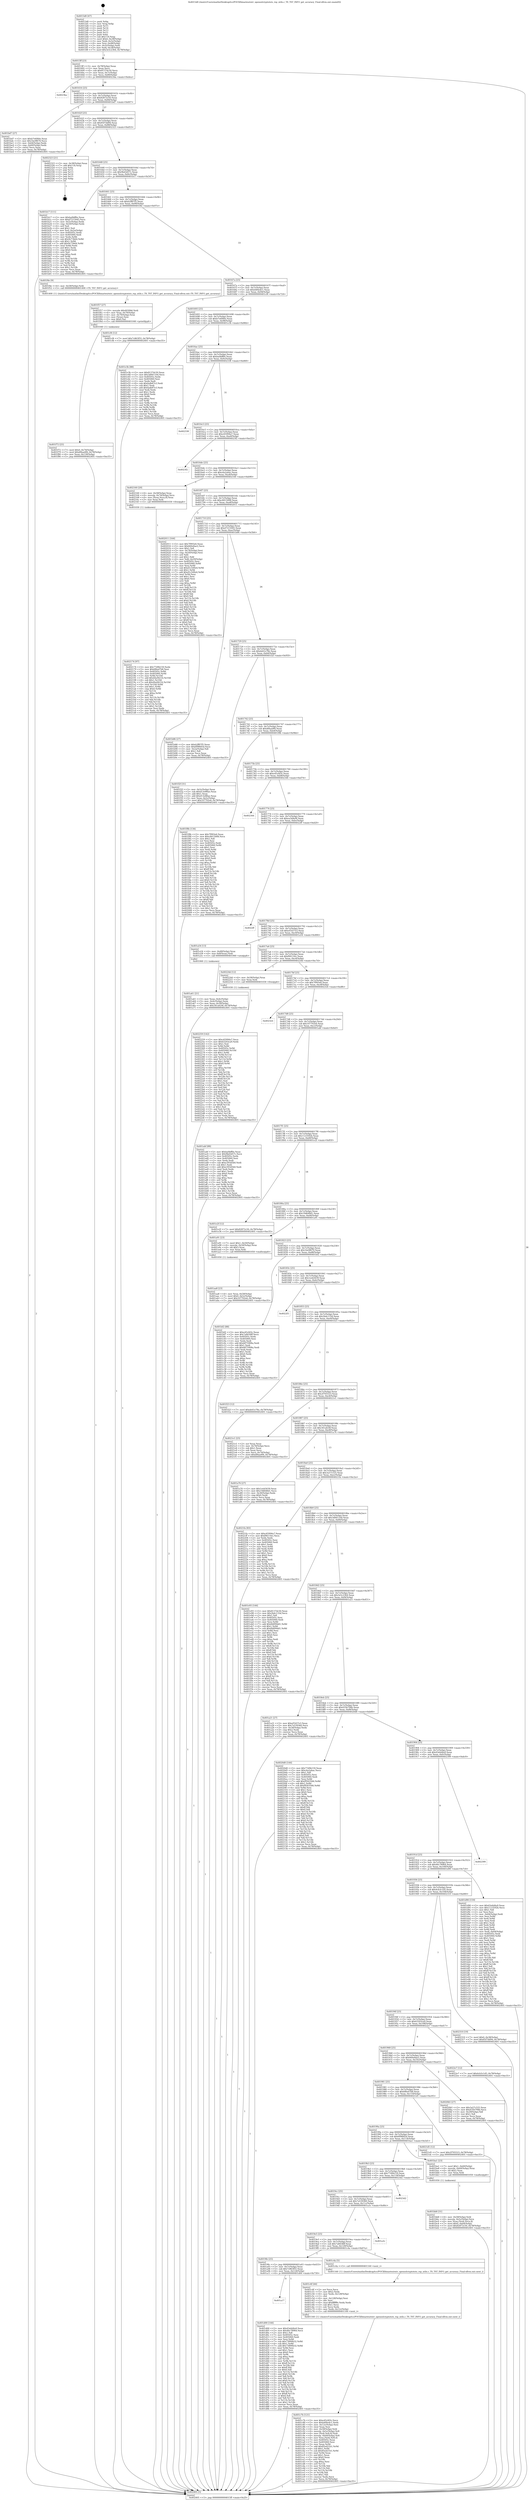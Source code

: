 digraph "0x4015d0" {
  label = "0x4015d0 (/mnt/c/Users/mathe/Desktop/tcc/POCII/binaries/extr_opensslcryptotsts_rsp_utils.c_TS_TST_INFO_get_accuracy_Final-ollvm.out::main(0))"
  labelloc = "t"
  node[shape=record]

  Entry [label="",width=0.3,height=0.3,shape=circle,fillcolor=black,style=filled]
  "0x4015ff" [label="{
     0x4015ff [23]\l
     | [instrs]\l
     &nbsp;&nbsp;0x4015ff \<+3\>: mov -0x78(%rbp),%eax\l
     &nbsp;&nbsp;0x401602 \<+2\>: mov %eax,%ecx\l
     &nbsp;&nbsp;0x401604 \<+6\>: sub $0x8137dc50,%ecx\l
     &nbsp;&nbsp;0x40160a \<+3\>: mov %eax,-0x7c(%rbp)\l
     &nbsp;&nbsp;0x40160d \<+3\>: mov %ecx,-0x80(%rbp)\l
     &nbsp;&nbsp;0x401610 \<+6\>: je 00000000004023ba \<main+0xdea\>\l
  }"]
  "0x4023ba" [label="{
     0x4023ba\l
  }", style=dashed]
  "0x401616" [label="{
     0x401616 [25]\l
     | [instrs]\l
     &nbsp;&nbsp;0x401616 \<+5\>: jmp 000000000040161b \<main+0x4b\>\l
     &nbsp;&nbsp;0x40161b \<+3\>: mov -0x7c(%rbp),%eax\l
     &nbsp;&nbsp;0x40161e \<+5\>: sub $0x82872c50,%eax\l
     &nbsp;&nbsp;0x401623 \<+6\>: mov %eax,-0x84(%rbp)\l
     &nbsp;&nbsp;0x401629 \<+6\>: je 0000000000401bd7 \<main+0x607\>\l
  }"]
  Exit [label="",width=0.3,height=0.3,shape=circle,fillcolor=black,style=filled,peripheries=2]
  "0x401bd7" [label="{
     0x401bd7 [27]\l
     | [instrs]\l
     &nbsp;&nbsp;0x401bd7 \<+5\>: mov $0xb7e6f40e,%eax\l
     &nbsp;&nbsp;0x401bdc \<+5\>: mov $0x1be9f670,%ecx\l
     &nbsp;&nbsp;0x401be1 \<+3\>: mov -0x64(%rbp),%edx\l
     &nbsp;&nbsp;0x401be4 \<+3\>: cmp -0x60(%rbp),%edx\l
     &nbsp;&nbsp;0x401be7 \<+3\>: cmovl %ecx,%eax\l
     &nbsp;&nbsp;0x401bea \<+3\>: mov %eax,-0x78(%rbp)\l
     &nbsp;&nbsp;0x401bed \<+5\>: jmp 0000000000402405 \<main+0xe35\>\l
  }"]
  "0x40162f" [label="{
     0x40162f [25]\l
     | [instrs]\l
     &nbsp;&nbsp;0x40162f \<+5\>: jmp 0000000000401634 \<main+0x64\>\l
     &nbsp;&nbsp;0x401634 \<+3\>: mov -0x7c(%rbp),%eax\l
     &nbsp;&nbsp;0x401637 \<+5\>: sub $0x85f7dd94,%eax\l
     &nbsp;&nbsp;0x40163c \<+6\>: mov %eax,-0x88(%rbp)\l
     &nbsp;&nbsp;0x401642 \<+6\>: je 0000000000402323 \<main+0xd53\>\l
  }"]
  "0x402259" [label="{
     0x402259 [142]\l
     | [instrs]\l
     &nbsp;&nbsp;0x402259 \<+5\>: mov $0xc65994a7,%ecx\l
     &nbsp;&nbsp;0x40225e \<+5\>: mov $0x63203ca9,%edx\l
     &nbsp;&nbsp;0x402263 \<+3\>: mov $0x1,%sil\l
     &nbsp;&nbsp;0x402266 \<+3\>: xor %r8d,%r8d\l
     &nbsp;&nbsp;0x402269 \<+8\>: mov 0x40505c,%r9d\l
     &nbsp;&nbsp;0x402271 \<+8\>: mov 0x405060,%r10d\l
     &nbsp;&nbsp;0x402279 \<+4\>: sub $0x1,%r8d\l
     &nbsp;&nbsp;0x40227d \<+3\>: mov %r9d,%r11d\l
     &nbsp;&nbsp;0x402280 \<+3\>: add %r8d,%r11d\l
     &nbsp;&nbsp;0x402283 \<+4\>: imul %r11d,%r9d\l
     &nbsp;&nbsp;0x402287 \<+4\>: and $0x1,%r9d\l
     &nbsp;&nbsp;0x40228b \<+4\>: cmp $0x0,%r9d\l
     &nbsp;&nbsp;0x40228f \<+3\>: sete %bl\l
     &nbsp;&nbsp;0x402292 \<+4\>: cmp $0xa,%r10d\l
     &nbsp;&nbsp;0x402296 \<+4\>: setl %r14b\l
     &nbsp;&nbsp;0x40229a \<+3\>: mov %bl,%r15b\l
     &nbsp;&nbsp;0x40229d \<+4\>: xor $0xff,%r15b\l
     &nbsp;&nbsp;0x4022a1 \<+3\>: mov %r14b,%r12b\l
     &nbsp;&nbsp;0x4022a4 \<+4\>: xor $0xff,%r12b\l
     &nbsp;&nbsp;0x4022a8 \<+4\>: xor $0x1,%sil\l
     &nbsp;&nbsp;0x4022ac \<+3\>: mov %r15b,%r13b\l
     &nbsp;&nbsp;0x4022af \<+4\>: and $0xff,%r13b\l
     &nbsp;&nbsp;0x4022b3 \<+3\>: and %sil,%bl\l
     &nbsp;&nbsp;0x4022b6 \<+3\>: mov %r12b,%al\l
     &nbsp;&nbsp;0x4022b9 \<+2\>: and $0xff,%al\l
     &nbsp;&nbsp;0x4022bb \<+3\>: and %sil,%r14b\l
     &nbsp;&nbsp;0x4022be \<+3\>: or %bl,%r13b\l
     &nbsp;&nbsp;0x4022c1 \<+3\>: or %r14b,%al\l
     &nbsp;&nbsp;0x4022c4 \<+3\>: xor %al,%r13b\l
     &nbsp;&nbsp;0x4022c7 \<+3\>: or %r12b,%r15b\l
     &nbsp;&nbsp;0x4022ca \<+4\>: xor $0xff,%r15b\l
     &nbsp;&nbsp;0x4022ce \<+4\>: or $0x1,%sil\l
     &nbsp;&nbsp;0x4022d2 \<+3\>: and %sil,%r15b\l
     &nbsp;&nbsp;0x4022d5 \<+3\>: or %r15b,%r13b\l
     &nbsp;&nbsp;0x4022d8 \<+4\>: test $0x1,%r13b\l
     &nbsp;&nbsp;0x4022dc \<+3\>: cmovne %edx,%ecx\l
     &nbsp;&nbsp;0x4022df \<+3\>: mov %ecx,-0x78(%rbp)\l
     &nbsp;&nbsp;0x4022e2 \<+5\>: jmp 0000000000402405 \<main+0xe35\>\l
  }"]
  "0x402323" [label="{
     0x402323 [21]\l
     | [instrs]\l
     &nbsp;&nbsp;0x402323 \<+3\>: mov -0x38(%rbp),%eax\l
     &nbsp;&nbsp;0x402326 \<+7\>: add $0x118,%rsp\l
     &nbsp;&nbsp;0x40232d \<+1\>: pop %rbx\l
     &nbsp;&nbsp;0x40232e \<+2\>: pop %r12\l
     &nbsp;&nbsp;0x402330 \<+2\>: pop %r13\l
     &nbsp;&nbsp;0x402332 \<+2\>: pop %r14\l
     &nbsp;&nbsp;0x402334 \<+2\>: pop %r15\l
     &nbsp;&nbsp;0x402336 \<+1\>: pop %rbp\l
     &nbsp;&nbsp;0x402337 \<+1\>: ret\l
  }"]
  "0x401648" [label="{
     0x401648 [25]\l
     | [instrs]\l
     &nbsp;&nbsp;0x401648 \<+5\>: jmp 000000000040164d \<main+0x7d\>\l
     &nbsp;&nbsp;0x40164d \<+3\>: mov -0x7c(%rbp),%eax\l
     &nbsp;&nbsp;0x401650 \<+5\>: sub $0x9bd3d57c,%eax\l
     &nbsp;&nbsp;0x401655 \<+6\>: mov %eax,-0x8c(%rbp)\l
     &nbsp;&nbsp;0x40165b \<+6\>: je 0000000000401b17 \<main+0x547\>\l
  }"]
  "0x402174" [label="{
     0x402174 [97]\l
     | [instrs]\l
     &nbsp;&nbsp;0x402174 \<+5\>: mov $0x77d9b159,%edx\l
     &nbsp;&nbsp;0x402179 \<+5\>: mov $0x6f6ed7b8,%esi\l
     &nbsp;&nbsp;0x40217e \<+8\>: mov 0x40505c,%r8d\l
     &nbsp;&nbsp;0x402186 \<+8\>: mov 0x405060,%r9d\l
     &nbsp;&nbsp;0x40218e \<+3\>: mov %r8d,%r10d\l
     &nbsp;&nbsp;0x402191 \<+7\>: add $0x44a94216,%r10d\l
     &nbsp;&nbsp;0x402198 \<+4\>: sub $0x1,%r10d\l
     &nbsp;&nbsp;0x40219c \<+7\>: sub $0x44a94216,%r10d\l
     &nbsp;&nbsp;0x4021a3 \<+4\>: imul %r10d,%r8d\l
     &nbsp;&nbsp;0x4021a7 \<+4\>: and $0x1,%r8d\l
     &nbsp;&nbsp;0x4021ab \<+4\>: cmp $0x0,%r8d\l
     &nbsp;&nbsp;0x4021af \<+4\>: sete %r11b\l
     &nbsp;&nbsp;0x4021b3 \<+4\>: cmp $0xa,%r9d\l
     &nbsp;&nbsp;0x4021b7 \<+3\>: setl %bl\l
     &nbsp;&nbsp;0x4021ba \<+3\>: mov %r11b,%r14b\l
     &nbsp;&nbsp;0x4021bd \<+3\>: and %bl,%r14b\l
     &nbsp;&nbsp;0x4021c0 \<+3\>: xor %bl,%r11b\l
     &nbsp;&nbsp;0x4021c3 \<+3\>: or %r11b,%r14b\l
     &nbsp;&nbsp;0x4021c6 \<+4\>: test $0x1,%r14b\l
     &nbsp;&nbsp;0x4021ca \<+3\>: cmovne %esi,%edx\l
     &nbsp;&nbsp;0x4021cd \<+3\>: mov %edx,-0x78(%rbp)\l
     &nbsp;&nbsp;0x4021d0 \<+5\>: jmp 0000000000402405 \<main+0xe35\>\l
  }"]
  "0x401b17" [label="{
     0x401b17 [111]\l
     | [instrs]\l
     &nbsp;&nbsp;0x401b17 \<+5\>: mov $0xba0bff0e,%eax\l
     &nbsp;&nbsp;0x401b1c \<+5\>: mov $0xd7215045,%ecx\l
     &nbsp;&nbsp;0x401b21 \<+3\>: mov -0x5c(%rbp),%edx\l
     &nbsp;&nbsp;0x401b24 \<+3\>: cmp -0x50(%rbp),%edx\l
     &nbsp;&nbsp;0x401b27 \<+4\>: setl %sil\l
     &nbsp;&nbsp;0x401b2b \<+4\>: and $0x1,%sil\l
     &nbsp;&nbsp;0x401b2f \<+4\>: mov %sil,-0x2a(%rbp)\l
     &nbsp;&nbsp;0x401b33 \<+7\>: mov 0x40505c,%edx\l
     &nbsp;&nbsp;0x401b3a \<+7\>: mov 0x405060,%edi\l
     &nbsp;&nbsp;0x401b41 \<+3\>: mov %edx,%r8d\l
     &nbsp;&nbsp;0x401b44 \<+7\>: sub $0x9e73b64,%r8d\l
     &nbsp;&nbsp;0x401b4b \<+4\>: sub $0x1,%r8d\l
     &nbsp;&nbsp;0x401b4f \<+7\>: add $0x9e73b64,%r8d\l
     &nbsp;&nbsp;0x401b56 \<+4\>: imul %r8d,%edx\l
     &nbsp;&nbsp;0x401b5a \<+3\>: and $0x1,%edx\l
     &nbsp;&nbsp;0x401b5d \<+3\>: cmp $0x0,%edx\l
     &nbsp;&nbsp;0x401b60 \<+4\>: sete %sil\l
     &nbsp;&nbsp;0x401b64 \<+3\>: cmp $0xa,%edi\l
     &nbsp;&nbsp;0x401b67 \<+4\>: setl %r9b\l
     &nbsp;&nbsp;0x401b6b \<+3\>: mov %sil,%r10b\l
     &nbsp;&nbsp;0x401b6e \<+3\>: and %r9b,%r10b\l
     &nbsp;&nbsp;0x401b71 \<+3\>: xor %r9b,%sil\l
     &nbsp;&nbsp;0x401b74 \<+3\>: or %sil,%r10b\l
     &nbsp;&nbsp;0x401b77 \<+4\>: test $0x1,%r10b\l
     &nbsp;&nbsp;0x401b7b \<+3\>: cmovne %ecx,%eax\l
     &nbsp;&nbsp;0x401b7e \<+3\>: mov %eax,-0x78(%rbp)\l
     &nbsp;&nbsp;0x401b81 \<+5\>: jmp 0000000000402405 \<main+0xe35\>\l
  }"]
  "0x401661" [label="{
     0x401661 [25]\l
     | [instrs]\l
     &nbsp;&nbsp;0x401661 \<+5\>: jmp 0000000000401666 \<main+0x96\>\l
     &nbsp;&nbsp;0x401666 \<+3\>: mov -0x7c(%rbp),%eax\l
     &nbsp;&nbsp;0x401669 \<+5\>: sub $0xb2ff07f5,%eax\l
     &nbsp;&nbsp;0x40166e \<+6\>: mov %eax,-0x90(%rbp)\l
     &nbsp;&nbsp;0x401674 \<+6\>: je 0000000000401f4e \<main+0x97e\>\l
  }"]
  "0x401f72" [label="{
     0x401f72 [25]\l
     | [instrs]\l
     &nbsp;&nbsp;0x401f72 \<+7\>: movl $0x0,-0x74(%rbp)\l
     &nbsp;&nbsp;0x401f79 \<+7\>: movl $0xdf4aa9f4,-0x78(%rbp)\l
     &nbsp;&nbsp;0x401f80 \<+6\>: mov %eax,-0x130(%rbp)\l
     &nbsp;&nbsp;0x401f86 \<+5\>: jmp 0000000000402405 \<main+0xe35\>\l
  }"]
  "0x401f4e" [label="{
     0x401f4e [9]\l
     | [instrs]\l
     &nbsp;&nbsp;0x401f4e \<+4\>: mov -0x58(%rbp),%rdi\l
     &nbsp;&nbsp;0x401f52 \<+5\>: call 0000000000401400 \<TS_TST_INFO_get_accuracy\>\l
     | [calls]\l
     &nbsp;&nbsp;0x401400 \{1\} (/mnt/c/Users/mathe/Desktop/tcc/POCII/binaries/extr_opensslcryptotsts_rsp_utils.c_TS_TST_INFO_get_accuracy_Final-ollvm.out::TS_TST_INFO_get_accuracy)\l
  }"]
  "0x40167a" [label="{
     0x40167a [25]\l
     | [instrs]\l
     &nbsp;&nbsp;0x40167a \<+5\>: jmp 000000000040167f \<main+0xaf\>\l
     &nbsp;&nbsp;0x40167f \<+3\>: mov -0x7c(%rbp),%eax\l
     &nbsp;&nbsp;0x401682 \<+5\>: sub $0xb4f4edc1,%eax\l
     &nbsp;&nbsp;0x401687 \<+6\>: mov %eax,-0x94(%rbp)\l
     &nbsp;&nbsp;0x40168d \<+6\>: je 0000000000401cf4 \<main+0x724\>\l
  }"]
  "0x401f57" [label="{
     0x401f57 [27]\l
     | [instrs]\l
     &nbsp;&nbsp;0x401f57 \<+10\>: movabs $0x4030b6,%rdi\l
     &nbsp;&nbsp;0x401f61 \<+4\>: mov %rax,-0x70(%rbp)\l
     &nbsp;&nbsp;0x401f65 \<+4\>: mov -0x70(%rbp),%rax\l
     &nbsp;&nbsp;0x401f69 \<+2\>: mov (%rax),%esi\l
     &nbsp;&nbsp;0x401f6b \<+2\>: mov $0x0,%al\l
     &nbsp;&nbsp;0x401f6d \<+5\>: call 0000000000401040 \<printf@plt\>\l
     | [calls]\l
     &nbsp;&nbsp;0x401040 \{1\} (unknown)\l
  }"]
  "0x401cf4" [label="{
     0x401cf4 [12]\l
     | [instrs]\l
     &nbsp;&nbsp;0x401cf4 \<+7\>: movl $0x7c863f55,-0x78(%rbp)\l
     &nbsp;&nbsp;0x401cfb \<+5\>: jmp 0000000000402405 \<main+0xe35\>\l
  }"]
  "0x401693" [label="{
     0x401693 [25]\l
     | [instrs]\l
     &nbsp;&nbsp;0x401693 \<+5\>: jmp 0000000000401698 \<main+0xc8\>\l
     &nbsp;&nbsp;0x401698 \<+3\>: mov -0x7c(%rbp),%eax\l
     &nbsp;&nbsp;0x40169b \<+5\>: sub $0xb7e6f40e,%eax\l
     &nbsp;&nbsp;0x4016a0 \<+6\>: mov %eax,-0x98(%rbp)\l
     &nbsp;&nbsp;0x4016a6 \<+6\>: je 0000000000401e3b \<main+0x86b\>\l
  }"]
  "0x401a17" [label="{
     0x401a17\l
  }", style=dashed]
  "0x401e3b" [label="{
     0x401e3b [88]\l
     | [instrs]\l
     &nbsp;&nbsp;0x401e3b \<+5\>: mov $0x8137dc50,%eax\l
     &nbsp;&nbsp;0x401e40 \<+5\>: mov $0x3d06110d,%ecx\l
     &nbsp;&nbsp;0x401e45 \<+7\>: mov 0x40505c,%edx\l
     &nbsp;&nbsp;0x401e4c \<+7\>: mov 0x405060,%esi\l
     &nbsp;&nbsp;0x401e53 \<+2\>: mov %edx,%edi\l
     &nbsp;&nbsp;0x401e55 \<+6\>: sub $0xfadb87e3,%edi\l
     &nbsp;&nbsp;0x401e5b \<+3\>: sub $0x1,%edi\l
     &nbsp;&nbsp;0x401e5e \<+6\>: add $0xfadb87e3,%edi\l
     &nbsp;&nbsp;0x401e64 \<+3\>: imul %edi,%edx\l
     &nbsp;&nbsp;0x401e67 \<+3\>: and $0x1,%edx\l
     &nbsp;&nbsp;0x401e6a \<+3\>: cmp $0x0,%edx\l
     &nbsp;&nbsp;0x401e6d \<+4\>: sete %r8b\l
     &nbsp;&nbsp;0x401e71 \<+3\>: cmp $0xa,%esi\l
     &nbsp;&nbsp;0x401e74 \<+4\>: setl %r9b\l
     &nbsp;&nbsp;0x401e78 \<+3\>: mov %r8b,%r10b\l
     &nbsp;&nbsp;0x401e7b \<+3\>: and %r9b,%r10b\l
     &nbsp;&nbsp;0x401e7e \<+3\>: xor %r9b,%r8b\l
     &nbsp;&nbsp;0x401e81 \<+3\>: or %r8b,%r10b\l
     &nbsp;&nbsp;0x401e84 \<+4\>: test $0x1,%r10b\l
     &nbsp;&nbsp;0x401e88 \<+3\>: cmovne %ecx,%eax\l
     &nbsp;&nbsp;0x401e8b \<+3\>: mov %eax,-0x78(%rbp)\l
     &nbsp;&nbsp;0x401e8e \<+5\>: jmp 0000000000402405 \<main+0xe35\>\l
  }"]
  "0x4016ac" [label="{
     0x4016ac [25]\l
     | [instrs]\l
     &nbsp;&nbsp;0x4016ac \<+5\>: jmp 00000000004016b1 \<main+0xe1\>\l
     &nbsp;&nbsp;0x4016b1 \<+3\>: mov -0x7c(%rbp),%eax\l
     &nbsp;&nbsp;0x4016b4 \<+5\>: sub $0xba0bff0e,%eax\l
     &nbsp;&nbsp;0x4016b9 \<+6\>: mov %eax,-0x9c(%rbp)\l
     &nbsp;&nbsp;0x4016bf \<+6\>: je 0000000000402338 \<main+0xd68\>\l
  }"]
  "0x401d00" [label="{
     0x401d00 [144]\l
     | [instrs]\l
     &nbsp;&nbsp;0x401d00 \<+5\>: mov $0x43e6d4a9,%eax\l
     &nbsp;&nbsp;0x401d05 \<+5\>: mov $0x46c78964,%ecx\l
     &nbsp;&nbsp;0x401d0a \<+2\>: mov $0x1,%dl\l
     &nbsp;&nbsp;0x401d0c \<+7\>: mov 0x40505c,%esi\l
     &nbsp;&nbsp;0x401d13 \<+7\>: mov 0x405060,%edi\l
     &nbsp;&nbsp;0x401d1a \<+3\>: mov %esi,%r8d\l
     &nbsp;&nbsp;0x401d1d \<+7\>: sub $0x73890b32,%r8d\l
     &nbsp;&nbsp;0x401d24 \<+4\>: sub $0x1,%r8d\l
     &nbsp;&nbsp;0x401d28 \<+7\>: add $0x73890b32,%r8d\l
     &nbsp;&nbsp;0x401d2f \<+4\>: imul %r8d,%esi\l
     &nbsp;&nbsp;0x401d33 \<+3\>: and $0x1,%esi\l
     &nbsp;&nbsp;0x401d36 \<+3\>: cmp $0x0,%esi\l
     &nbsp;&nbsp;0x401d39 \<+4\>: sete %r9b\l
     &nbsp;&nbsp;0x401d3d \<+3\>: cmp $0xa,%edi\l
     &nbsp;&nbsp;0x401d40 \<+4\>: setl %r10b\l
     &nbsp;&nbsp;0x401d44 \<+3\>: mov %r9b,%r11b\l
     &nbsp;&nbsp;0x401d47 \<+4\>: xor $0xff,%r11b\l
     &nbsp;&nbsp;0x401d4b \<+3\>: mov %r10b,%bl\l
     &nbsp;&nbsp;0x401d4e \<+3\>: xor $0xff,%bl\l
     &nbsp;&nbsp;0x401d51 \<+3\>: xor $0x0,%dl\l
     &nbsp;&nbsp;0x401d54 \<+3\>: mov %r11b,%r14b\l
     &nbsp;&nbsp;0x401d57 \<+4\>: and $0x0,%r14b\l
     &nbsp;&nbsp;0x401d5b \<+3\>: and %dl,%r9b\l
     &nbsp;&nbsp;0x401d5e \<+3\>: mov %bl,%r15b\l
     &nbsp;&nbsp;0x401d61 \<+4\>: and $0x0,%r15b\l
     &nbsp;&nbsp;0x401d65 \<+3\>: and %dl,%r10b\l
     &nbsp;&nbsp;0x401d68 \<+3\>: or %r9b,%r14b\l
     &nbsp;&nbsp;0x401d6b \<+3\>: or %r10b,%r15b\l
     &nbsp;&nbsp;0x401d6e \<+3\>: xor %r15b,%r14b\l
     &nbsp;&nbsp;0x401d71 \<+3\>: or %bl,%r11b\l
     &nbsp;&nbsp;0x401d74 \<+4\>: xor $0xff,%r11b\l
     &nbsp;&nbsp;0x401d78 \<+3\>: or $0x0,%dl\l
     &nbsp;&nbsp;0x401d7b \<+3\>: and %dl,%r11b\l
     &nbsp;&nbsp;0x401d7e \<+3\>: or %r11b,%r14b\l
     &nbsp;&nbsp;0x401d81 \<+4\>: test $0x1,%r14b\l
     &nbsp;&nbsp;0x401d85 \<+3\>: cmovne %ecx,%eax\l
     &nbsp;&nbsp;0x401d88 \<+3\>: mov %eax,-0x78(%rbp)\l
     &nbsp;&nbsp;0x401d8b \<+5\>: jmp 0000000000402405 \<main+0xe35\>\l
  }"]
  "0x402338" [label="{
     0x402338\l
  }", style=dashed]
  "0x4016c5" [label="{
     0x4016c5 [25]\l
     | [instrs]\l
     &nbsp;&nbsp;0x4016c5 \<+5\>: jmp 00000000004016ca \<main+0xfa\>\l
     &nbsp;&nbsp;0x4016ca \<+3\>: mov -0x7c(%rbp),%eax\l
     &nbsp;&nbsp;0x4016cd \<+5\>: sub $0xc65994a7,%eax\l
     &nbsp;&nbsp;0x4016d2 \<+6\>: mov %eax,-0xa0(%rbp)\l
     &nbsp;&nbsp;0x4016d8 \<+6\>: je 00000000004023f2 \<main+0xe22\>\l
  }"]
  "0x401c7b" [label="{
     0x401c7b [121]\l
     | [instrs]\l
     &nbsp;&nbsp;0x401c7b \<+5\>: mov $0xe45cfd3c,%ecx\l
     &nbsp;&nbsp;0x401c80 \<+5\>: mov $0xb4f4edc1,%edx\l
     &nbsp;&nbsp;0x401c85 \<+6\>: mov -0x12c(%rbp),%esi\l
     &nbsp;&nbsp;0x401c8b \<+3\>: imul %eax,%esi\l
     &nbsp;&nbsp;0x401c8e \<+4\>: mov -0x58(%rbp),%rdi\l
     &nbsp;&nbsp;0x401c92 \<+4\>: movslq -0x5c(%rbp),%r8\l
     &nbsp;&nbsp;0x401c96 \<+4\>: mov (%rdi,%r8,8),%rdi\l
     &nbsp;&nbsp;0x401c9a \<+4\>: movslq -0x64(%rbp),%r8\l
     &nbsp;&nbsp;0x401c9e \<+4\>: mov %esi,(%rdi,%r8,4)\l
     &nbsp;&nbsp;0x401ca2 \<+7\>: mov 0x40505c,%eax\l
     &nbsp;&nbsp;0x401ca9 \<+7\>: mov 0x405060,%esi\l
     &nbsp;&nbsp;0x401cb0 \<+3\>: mov %eax,%r9d\l
     &nbsp;&nbsp;0x401cb3 \<+7\>: add $0x85ed21b1,%r9d\l
     &nbsp;&nbsp;0x401cba \<+4\>: sub $0x1,%r9d\l
     &nbsp;&nbsp;0x401cbe \<+7\>: sub $0x85ed21b1,%r9d\l
     &nbsp;&nbsp;0x401cc5 \<+4\>: imul %r9d,%eax\l
     &nbsp;&nbsp;0x401cc9 \<+3\>: and $0x1,%eax\l
     &nbsp;&nbsp;0x401ccc \<+3\>: cmp $0x0,%eax\l
     &nbsp;&nbsp;0x401ccf \<+4\>: sete %r10b\l
     &nbsp;&nbsp;0x401cd3 \<+3\>: cmp $0xa,%esi\l
     &nbsp;&nbsp;0x401cd6 \<+4\>: setl %r11b\l
     &nbsp;&nbsp;0x401cda \<+3\>: mov %r10b,%bl\l
     &nbsp;&nbsp;0x401cdd \<+3\>: and %r11b,%bl\l
     &nbsp;&nbsp;0x401ce0 \<+3\>: xor %r11b,%r10b\l
     &nbsp;&nbsp;0x401ce3 \<+3\>: or %r10b,%bl\l
     &nbsp;&nbsp;0x401ce6 \<+3\>: test $0x1,%bl\l
     &nbsp;&nbsp;0x401ce9 \<+3\>: cmovne %edx,%ecx\l
     &nbsp;&nbsp;0x401cec \<+3\>: mov %ecx,-0x78(%rbp)\l
     &nbsp;&nbsp;0x401cef \<+5\>: jmp 0000000000402405 \<main+0xe35\>\l
  }"]
  "0x4023f2" [label="{
     0x4023f2\l
  }", style=dashed]
  "0x4016de" [label="{
     0x4016de [25]\l
     | [instrs]\l
     &nbsp;&nbsp;0x4016de \<+5\>: jmp 00000000004016e3 \<main+0x113\>\l
     &nbsp;&nbsp;0x4016e3 \<+3\>: mov -0x7c(%rbp),%eax\l
     &nbsp;&nbsp;0x4016e6 \<+5\>: sub $0xc6a2abac,%eax\l
     &nbsp;&nbsp;0x4016eb \<+6\>: mov %eax,-0xa4(%rbp)\l
     &nbsp;&nbsp;0x4016f1 \<+6\>: je 0000000000402160 \<main+0xb90\>\l
  }"]
  "0x401c4f" [label="{
     0x401c4f [44]\l
     | [instrs]\l
     &nbsp;&nbsp;0x401c4f \<+2\>: xor %ecx,%ecx\l
     &nbsp;&nbsp;0x401c51 \<+5\>: mov $0x2,%edx\l
     &nbsp;&nbsp;0x401c56 \<+6\>: mov %edx,-0x128(%rbp)\l
     &nbsp;&nbsp;0x401c5c \<+1\>: cltd\l
     &nbsp;&nbsp;0x401c5d \<+6\>: mov -0x128(%rbp),%esi\l
     &nbsp;&nbsp;0x401c63 \<+2\>: idiv %esi\l
     &nbsp;&nbsp;0x401c65 \<+6\>: imul $0xfffffffe,%edx,%edx\l
     &nbsp;&nbsp;0x401c6b \<+3\>: sub $0x1,%ecx\l
     &nbsp;&nbsp;0x401c6e \<+2\>: sub %ecx,%edx\l
     &nbsp;&nbsp;0x401c70 \<+6\>: mov %edx,-0x12c(%rbp)\l
     &nbsp;&nbsp;0x401c76 \<+5\>: call 0000000000401160 \<next_i\>\l
     | [calls]\l
     &nbsp;&nbsp;0x401160 \{1\} (/mnt/c/Users/mathe/Desktop/tcc/POCII/binaries/extr_opensslcryptotsts_rsp_utils.c_TS_TST_INFO_get_accuracy_Final-ollvm.out::next_i)\l
  }"]
  "0x402160" [label="{
     0x402160 [20]\l
     | [instrs]\l
     &nbsp;&nbsp;0x402160 \<+4\>: mov -0x58(%rbp),%rax\l
     &nbsp;&nbsp;0x402164 \<+4\>: movslq -0x74(%rbp),%rcx\l
     &nbsp;&nbsp;0x402168 \<+4\>: mov (%rax,%rcx,8),%rax\l
     &nbsp;&nbsp;0x40216c \<+3\>: mov %rax,%rdi\l
     &nbsp;&nbsp;0x40216f \<+5\>: call 0000000000401030 \<free@plt\>\l
     | [calls]\l
     &nbsp;&nbsp;0x401030 \{1\} (unknown)\l
  }"]
  "0x4016f7" [label="{
     0x4016f7 [25]\l
     | [instrs]\l
     &nbsp;&nbsp;0x4016f7 \<+5\>: jmp 00000000004016fc \<main+0x12c\>\l
     &nbsp;&nbsp;0x4016fc \<+3\>: mov -0x7c(%rbp),%eax\l
     &nbsp;&nbsp;0x4016ff \<+5\>: sub $0xc8415008,%eax\l
     &nbsp;&nbsp;0x401704 \<+6\>: mov %eax,-0xa8(%rbp)\l
     &nbsp;&nbsp;0x40170a \<+6\>: je 0000000000402011 \<main+0xa41\>\l
  }"]
  "0x4019fe" [label="{
     0x4019fe [25]\l
     | [instrs]\l
     &nbsp;&nbsp;0x4019fe \<+5\>: jmp 0000000000401a03 \<main+0x433\>\l
     &nbsp;&nbsp;0x401a03 \<+3\>: mov -0x7c(%rbp),%eax\l
     &nbsp;&nbsp;0x401a06 \<+5\>: sub $0x7c863f55,%eax\l
     &nbsp;&nbsp;0x401a0b \<+6\>: mov %eax,-0x124(%rbp)\l
     &nbsp;&nbsp;0x401a11 \<+6\>: je 0000000000401d00 \<main+0x730\>\l
  }"]
  "0x402011" [label="{
     0x402011 [164]\l
     | [instrs]\l
     &nbsp;&nbsp;0x402011 \<+5\>: mov $0x7f993e6,%eax\l
     &nbsp;&nbsp;0x402016 \<+5\>: mov $0x660e8ae2,%ecx\l
     &nbsp;&nbsp;0x40201b \<+2\>: mov $0x1,%dl\l
     &nbsp;&nbsp;0x40201d \<+3\>: mov -0x74(%rbp),%esi\l
     &nbsp;&nbsp;0x402020 \<+3\>: cmp -0x50(%rbp),%esi\l
     &nbsp;&nbsp;0x402023 \<+4\>: setl %dil\l
     &nbsp;&nbsp;0x402027 \<+4\>: and $0x1,%dil\l
     &nbsp;&nbsp;0x40202b \<+4\>: mov %dil,-0x29(%rbp)\l
     &nbsp;&nbsp;0x40202f \<+7\>: mov 0x40505c,%esi\l
     &nbsp;&nbsp;0x402036 \<+8\>: mov 0x405060,%r8d\l
     &nbsp;&nbsp;0x40203e \<+3\>: mov %esi,%r9d\l
     &nbsp;&nbsp;0x402041 \<+7\>: sub $0xd1c549e4,%r9d\l
     &nbsp;&nbsp;0x402048 \<+4\>: sub $0x1,%r9d\l
     &nbsp;&nbsp;0x40204c \<+7\>: add $0xd1c549e4,%r9d\l
     &nbsp;&nbsp;0x402053 \<+4\>: imul %r9d,%esi\l
     &nbsp;&nbsp;0x402057 \<+3\>: and $0x1,%esi\l
     &nbsp;&nbsp;0x40205a \<+3\>: cmp $0x0,%esi\l
     &nbsp;&nbsp;0x40205d \<+4\>: sete %dil\l
     &nbsp;&nbsp;0x402061 \<+4\>: cmp $0xa,%r8d\l
     &nbsp;&nbsp;0x402065 \<+4\>: setl %r10b\l
     &nbsp;&nbsp;0x402069 \<+3\>: mov %dil,%r11b\l
     &nbsp;&nbsp;0x40206c \<+4\>: xor $0xff,%r11b\l
     &nbsp;&nbsp;0x402070 \<+3\>: mov %r10b,%bl\l
     &nbsp;&nbsp;0x402073 \<+3\>: xor $0xff,%bl\l
     &nbsp;&nbsp;0x402076 \<+3\>: xor $0x0,%dl\l
     &nbsp;&nbsp;0x402079 \<+3\>: mov %r11b,%r14b\l
     &nbsp;&nbsp;0x40207c \<+4\>: and $0x0,%r14b\l
     &nbsp;&nbsp;0x402080 \<+3\>: and %dl,%dil\l
     &nbsp;&nbsp;0x402083 \<+3\>: mov %bl,%r15b\l
     &nbsp;&nbsp;0x402086 \<+4\>: and $0x0,%r15b\l
     &nbsp;&nbsp;0x40208a \<+3\>: and %dl,%r10b\l
     &nbsp;&nbsp;0x40208d \<+3\>: or %dil,%r14b\l
     &nbsp;&nbsp;0x402090 \<+3\>: or %r10b,%r15b\l
     &nbsp;&nbsp;0x402093 \<+3\>: xor %r15b,%r14b\l
     &nbsp;&nbsp;0x402096 \<+3\>: or %bl,%r11b\l
     &nbsp;&nbsp;0x402099 \<+4\>: xor $0xff,%r11b\l
     &nbsp;&nbsp;0x40209d \<+3\>: or $0x0,%dl\l
     &nbsp;&nbsp;0x4020a0 \<+3\>: and %dl,%r11b\l
     &nbsp;&nbsp;0x4020a3 \<+3\>: or %r11b,%r14b\l
     &nbsp;&nbsp;0x4020a6 \<+4\>: test $0x1,%r14b\l
     &nbsp;&nbsp;0x4020aa \<+3\>: cmovne %ecx,%eax\l
     &nbsp;&nbsp;0x4020ad \<+3\>: mov %eax,-0x78(%rbp)\l
     &nbsp;&nbsp;0x4020b0 \<+5\>: jmp 0000000000402405 \<main+0xe35\>\l
  }"]
  "0x401710" [label="{
     0x401710 [25]\l
     | [instrs]\l
     &nbsp;&nbsp;0x401710 \<+5\>: jmp 0000000000401715 \<main+0x145\>\l
     &nbsp;&nbsp;0x401715 \<+3\>: mov -0x7c(%rbp),%eax\l
     &nbsp;&nbsp;0x401718 \<+5\>: sub $0xd7215045,%eax\l
     &nbsp;&nbsp;0x40171d \<+6\>: mov %eax,-0xac(%rbp)\l
     &nbsp;&nbsp;0x401723 \<+6\>: je 0000000000401b86 \<main+0x5b6\>\l
  }"]
  "0x401c4a" [label="{
     0x401c4a [5]\l
     | [instrs]\l
     &nbsp;&nbsp;0x401c4a \<+5\>: call 0000000000401160 \<next_i\>\l
     | [calls]\l
     &nbsp;&nbsp;0x401160 \{1\} (/mnt/c/Users/mathe/Desktop/tcc/POCII/binaries/extr_opensslcryptotsts_rsp_utils.c_TS_TST_INFO_get_accuracy_Final-ollvm.out::next_i)\l
  }"]
  "0x401b86" [label="{
     0x401b86 [27]\l
     | [instrs]\l
     &nbsp;&nbsp;0x401b86 \<+5\>: mov $0xb2ff07f5,%eax\l
     &nbsp;&nbsp;0x401b8b \<+5\>: mov $0x6f98fd5d,%ecx\l
     &nbsp;&nbsp;0x401b90 \<+3\>: mov -0x2a(%rbp),%dl\l
     &nbsp;&nbsp;0x401b93 \<+3\>: test $0x1,%dl\l
     &nbsp;&nbsp;0x401b96 \<+3\>: cmovne %ecx,%eax\l
     &nbsp;&nbsp;0x401b99 \<+3\>: mov %eax,-0x78(%rbp)\l
     &nbsp;&nbsp;0x401b9c \<+5\>: jmp 0000000000402405 \<main+0xe35\>\l
  }"]
  "0x401729" [label="{
     0x401729 [25]\l
     | [instrs]\l
     &nbsp;&nbsp;0x401729 \<+5\>: jmp 000000000040172e \<main+0x15e\>\l
     &nbsp;&nbsp;0x40172e \<+3\>: mov -0x7c(%rbp),%eax\l
     &nbsp;&nbsp;0x401731 \<+5\>: sub $0xde61e78e,%eax\l
     &nbsp;&nbsp;0x401736 \<+6\>: mov %eax,-0xb0(%rbp)\l
     &nbsp;&nbsp;0x40173c \<+6\>: je 0000000000401f2f \<main+0x95f\>\l
  }"]
  "0x4019e5" [label="{
     0x4019e5 [25]\l
     | [instrs]\l
     &nbsp;&nbsp;0x4019e5 \<+5\>: jmp 00000000004019ea \<main+0x41a\>\l
     &nbsp;&nbsp;0x4019ea \<+3\>: mov -0x7c(%rbp),%eax\l
     &nbsp;&nbsp;0x4019ed \<+5\>: sub $0x7a8436ff,%eax\l
     &nbsp;&nbsp;0x4019f2 \<+6\>: mov %eax,-0x120(%rbp)\l
     &nbsp;&nbsp;0x4019f8 \<+6\>: je 0000000000401c4a \<main+0x67a\>\l
  }"]
  "0x401f2f" [label="{
     0x401f2f [31]\l
     | [instrs]\l
     &nbsp;&nbsp;0x401f2f \<+3\>: mov -0x5c(%rbp),%eax\l
     &nbsp;&nbsp;0x401f32 \<+5\>: sub $0xd13e88ae,%eax\l
     &nbsp;&nbsp;0x401f37 \<+3\>: add $0x1,%eax\l
     &nbsp;&nbsp;0x401f3a \<+5\>: add $0xd13e88ae,%eax\l
     &nbsp;&nbsp;0x401f3f \<+3\>: mov %eax,-0x5c(%rbp)\l
     &nbsp;&nbsp;0x401f42 \<+7\>: movl $0x107702e6,-0x78(%rbp)\l
     &nbsp;&nbsp;0x401f49 \<+5\>: jmp 0000000000402405 \<main+0xe35\>\l
  }"]
  "0x401742" [label="{
     0x401742 [25]\l
     | [instrs]\l
     &nbsp;&nbsp;0x401742 \<+5\>: jmp 0000000000401747 \<main+0x177\>\l
     &nbsp;&nbsp;0x401747 \<+3\>: mov -0x7c(%rbp),%eax\l
     &nbsp;&nbsp;0x40174a \<+5\>: sub $0xdf4aa9f4,%eax\l
     &nbsp;&nbsp;0x40174f \<+6\>: mov %eax,-0xb4(%rbp)\l
     &nbsp;&nbsp;0x401755 \<+6\>: je 0000000000401f8b \<main+0x9bb\>\l
  }"]
  "0x401a3c" [label="{
     0x401a3c\l
  }", style=dashed]
  "0x401f8b" [label="{
     0x401f8b [134]\l
     | [instrs]\l
     &nbsp;&nbsp;0x401f8b \<+5\>: mov $0x7f993e6,%eax\l
     &nbsp;&nbsp;0x401f90 \<+5\>: mov $0xc8415008,%ecx\l
     &nbsp;&nbsp;0x401f95 \<+2\>: mov $0x1,%dl\l
     &nbsp;&nbsp;0x401f97 \<+2\>: xor %esi,%esi\l
     &nbsp;&nbsp;0x401f99 \<+7\>: mov 0x40505c,%edi\l
     &nbsp;&nbsp;0x401fa0 \<+8\>: mov 0x405060,%r8d\l
     &nbsp;&nbsp;0x401fa8 \<+3\>: sub $0x1,%esi\l
     &nbsp;&nbsp;0x401fab \<+3\>: mov %edi,%r9d\l
     &nbsp;&nbsp;0x401fae \<+3\>: add %esi,%r9d\l
     &nbsp;&nbsp;0x401fb1 \<+4\>: imul %r9d,%edi\l
     &nbsp;&nbsp;0x401fb5 \<+3\>: and $0x1,%edi\l
     &nbsp;&nbsp;0x401fb8 \<+3\>: cmp $0x0,%edi\l
     &nbsp;&nbsp;0x401fbb \<+4\>: sete %r10b\l
     &nbsp;&nbsp;0x401fbf \<+4\>: cmp $0xa,%r8d\l
     &nbsp;&nbsp;0x401fc3 \<+4\>: setl %r11b\l
     &nbsp;&nbsp;0x401fc7 \<+3\>: mov %r10b,%bl\l
     &nbsp;&nbsp;0x401fca \<+3\>: xor $0xff,%bl\l
     &nbsp;&nbsp;0x401fcd \<+3\>: mov %r11b,%r14b\l
     &nbsp;&nbsp;0x401fd0 \<+4\>: xor $0xff,%r14b\l
     &nbsp;&nbsp;0x401fd4 \<+3\>: xor $0x0,%dl\l
     &nbsp;&nbsp;0x401fd7 \<+3\>: mov %bl,%r15b\l
     &nbsp;&nbsp;0x401fda \<+4\>: and $0x0,%r15b\l
     &nbsp;&nbsp;0x401fde \<+3\>: and %dl,%r10b\l
     &nbsp;&nbsp;0x401fe1 \<+3\>: mov %r14b,%r12b\l
     &nbsp;&nbsp;0x401fe4 \<+4\>: and $0x0,%r12b\l
     &nbsp;&nbsp;0x401fe8 \<+3\>: and %dl,%r11b\l
     &nbsp;&nbsp;0x401feb \<+3\>: or %r10b,%r15b\l
     &nbsp;&nbsp;0x401fee \<+3\>: or %r11b,%r12b\l
     &nbsp;&nbsp;0x401ff1 \<+3\>: xor %r12b,%r15b\l
     &nbsp;&nbsp;0x401ff4 \<+3\>: or %r14b,%bl\l
     &nbsp;&nbsp;0x401ff7 \<+3\>: xor $0xff,%bl\l
     &nbsp;&nbsp;0x401ffa \<+3\>: or $0x0,%dl\l
     &nbsp;&nbsp;0x401ffd \<+2\>: and %dl,%bl\l
     &nbsp;&nbsp;0x401fff \<+3\>: or %bl,%r15b\l
     &nbsp;&nbsp;0x402002 \<+4\>: test $0x1,%r15b\l
     &nbsp;&nbsp;0x402006 \<+3\>: cmovne %ecx,%eax\l
     &nbsp;&nbsp;0x402009 \<+3\>: mov %eax,-0x78(%rbp)\l
     &nbsp;&nbsp;0x40200c \<+5\>: jmp 0000000000402405 \<main+0xe35\>\l
  }"]
  "0x40175b" [label="{
     0x40175b [25]\l
     | [instrs]\l
     &nbsp;&nbsp;0x40175b \<+5\>: jmp 0000000000401760 \<main+0x190\>\l
     &nbsp;&nbsp;0x401760 \<+3\>: mov -0x7c(%rbp),%eax\l
     &nbsp;&nbsp;0x401763 \<+5\>: sub $0xe45cfd3c,%eax\l
     &nbsp;&nbsp;0x401768 \<+6\>: mov %eax,-0xb8(%rbp)\l
     &nbsp;&nbsp;0x40176e \<+6\>: je 0000000000402344 \<main+0xd74\>\l
  }"]
  "0x4019cc" [label="{
     0x4019cc [25]\l
     | [instrs]\l
     &nbsp;&nbsp;0x4019cc \<+5\>: jmp 00000000004019d1 \<main+0x401\>\l
     &nbsp;&nbsp;0x4019d1 \<+3\>: mov -0x7c(%rbp),%eax\l
     &nbsp;&nbsp;0x4019d4 \<+5\>: sub $0x7a539360,%eax\l
     &nbsp;&nbsp;0x4019d9 \<+6\>: mov %eax,-0x11c(%rbp)\l
     &nbsp;&nbsp;0x4019df \<+6\>: je 0000000000401a3c \<main+0x46c\>\l
  }"]
  "0x402344" [label="{
     0x402344\l
  }", style=dashed]
  "0x401774" [label="{
     0x401774 [25]\l
     | [instrs]\l
     &nbsp;&nbsp;0x401774 \<+5\>: jmp 0000000000401779 \<main+0x1a9\>\l
     &nbsp;&nbsp;0x401779 \<+3\>: mov -0x7c(%rbp),%eax\l
     &nbsp;&nbsp;0x40177c \<+5\>: sub $0xea3d4ef4,%eax\l
     &nbsp;&nbsp;0x401781 \<+6\>: mov %eax,-0xbc(%rbp)\l
     &nbsp;&nbsp;0x401787 \<+6\>: je 00000000004022ff \<main+0xd2f\>\l
  }"]
  "0x4023d2" [label="{
     0x4023d2\l
  }", style=dashed]
  "0x4022ff" [label="{
     0x4022ff\l
  }", style=dashed]
  "0x40178d" [label="{
     0x40178d [25]\l
     | [instrs]\l
     &nbsp;&nbsp;0x40178d \<+5\>: jmp 0000000000401792 \<main+0x1c2\>\l
     &nbsp;&nbsp;0x401792 \<+3\>: mov -0x7c(%rbp),%eax\l
     &nbsp;&nbsp;0x401795 \<+5\>: sub $0xef1b57e3,%eax\l
     &nbsp;&nbsp;0x40179a \<+6\>: mov %eax,-0xc0(%rbp)\l
     &nbsp;&nbsp;0x4017a0 \<+6\>: je 0000000000401a54 \<main+0x484\>\l
  }"]
  "0x401bb8" [label="{
     0x401bb8 [31]\l
     | [instrs]\l
     &nbsp;&nbsp;0x401bb8 \<+4\>: mov -0x58(%rbp),%rdi\l
     &nbsp;&nbsp;0x401bbc \<+4\>: movslq -0x5c(%rbp),%rcx\l
     &nbsp;&nbsp;0x401bc0 \<+4\>: mov %rax,(%rdi,%rcx,8)\l
     &nbsp;&nbsp;0x401bc4 \<+7\>: movl $0x0,-0x64(%rbp)\l
     &nbsp;&nbsp;0x401bcb \<+7\>: movl $0x82872c50,-0x78(%rbp)\l
     &nbsp;&nbsp;0x401bd2 \<+5\>: jmp 0000000000402405 \<main+0xe35\>\l
  }"]
  "0x401a54" [label="{
     0x401a54 [13]\l
     | [instrs]\l
     &nbsp;&nbsp;0x401a54 \<+4\>: mov -0x48(%rbp),%rax\l
     &nbsp;&nbsp;0x401a58 \<+4\>: mov 0x8(%rax),%rdi\l
     &nbsp;&nbsp;0x401a5c \<+5\>: call 0000000000401060 \<atoi@plt\>\l
     | [calls]\l
     &nbsp;&nbsp;0x401060 \{1\} (unknown)\l
  }"]
  "0x4017a6" [label="{
     0x4017a6 [25]\l
     | [instrs]\l
     &nbsp;&nbsp;0x4017a6 \<+5\>: jmp 00000000004017ab \<main+0x1db\>\l
     &nbsp;&nbsp;0x4017ab \<+3\>: mov -0x7c(%rbp),%eax\l
     &nbsp;&nbsp;0x4017ae \<+5\>: sub $0xf0611fec,%eax\l
     &nbsp;&nbsp;0x4017b3 \<+6\>: mov %eax,-0xc4(%rbp)\l
     &nbsp;&nbsp;0x4017b9 \<+6\>: je 000000000040224d \<main+0xc7d\>\l
  }"]
  "0x4019b3" [label="{
     0x4019b3 [25]\l
     | [instrs]\l
     &nbsp;&nbsp;0x4019b3 \<+5\>: jmp 00000000004019b8 \<main+0x3e8\>\l
     &nbsp;&nbsp;0x4019b8 \<+3\>: mov -0x7c(%rbp),%eax\l
     &nbsp;&nbsp;0x4019bb \<+5\>: sub $0x77d9b159,%eax\l
     &nbsp;&nbsp;0x4019c0 \<+6\>: mov %eax,-0x118(%rbp)\l
     &nbsp;&nbsp;0x4019c6 \<+6\>: je 00000000004023d2 \<main+0xe02\>\l
  }"]
  "0x40224d" [label="{
     0x40224d [12]\l
     | [instrs]\l
     &nbsp;&nbsp;0x40224d \<+4\>: mov -0x58(%rbp),%rax\l
     &nbsp;&nbsp;0x402251 \<+3\>: mov %rax,%rdi\l
     &nbsp;&nbsp;0x402254 \<+5\>: call 0000000000401030 \<free@plt\>\l
     | [calls]\l
     &nbsp;&nbsp;0x401030 \{1\} (unknown)\l
  }"]
  "0x4017bf" [label="{
     0x4017bf [25]\l
     | [instrs]\l
     &nbsp;&nbsp;0x4017bf \<+5\>: jmp 00000000004017c4 \<main+0x1f4\>\l
     &nbsp;&nbsp;0x4017c4 \<+3\>: mov -0x7c(%rbp),%eax\l
     &nbsp;&nbsp;0x4017c7 \<+5\>: sub $0x7f993e6,%eax\l
     &nbsp;&nbsp;0x4017cc \<+6\>: mov %eax,-0xc8(%rbp)\l
     &nbsp;&nbsp;0x4017d2 \<+6\>: je 00000000004023c6 \<main+0xdf6\>\l
  }"]
  "0x401ba1" [label="{
     0x401ba1 [23]\l
     | [instrs]\l
     &nbsp;&nbsp;0x401ba1 \<+7\>: movl $0x1,-0x60(%rbp)\l
     &nbsp;&nbsp;0x401ba8 \<+4\>: movslq -0x60(%rbp),%rax\l
     &nbsp;&nbsp;0x401bac \<+4\>: shl $0x2,%rax\l
     &nbsp;&nbsp;0x401bb0 \<+3\>: mov %rax,%rdi\l
     &nbsp;&nbsp;0x401bb3 \<+5\>: call 0000000000401050 \<malloc@plt\>\l
     | [calls]\l
     &nbsp;&nbsp;0x401050 \{1\} (unknown)\l
  }"]
  "0x4023c6" [label="{
     0x4023c6\l
  }", style=dashed]
  "0x4017d8" [label="{
     0x4017d8 [25]\l
     | [instrs]\l
     &nbsp;&nbsp;0x4017d8 \<+5\>: jmp 00000000004017dd \<main+0x20d\>\l
     &nbsp;&nbsp;0x4017dd \<+3\>: mov -0x7c(%rbp),%eax\l
     &nbsp;&nbsp;0x4017e0 \<+5\>: sub $0x107702e6,%eax\l
     &nbsp;&nbsp;0x4017e5 \<+6\>: mov %eax,-0xcc(%rbp)\l
     &nbsp;&nbsp;0x4017eb \<+6\>: je 0000000000401abf \<main+0x4ef\>\l
  }"]
  "0x40199a" [label="{
     0x40199a [25]\l
     | [instrs]\l
     &nbsp;&nbsp;0x40199a \<+5\>: jmp 000000000040199f \<main+0x3cf\>\l
     &nbsp;&nbsp;0x40199f \<+3\>: mov -0x7c(%rbp),%eax\l
     &nbsp;&nbsp;0x4019a2 \<+5\>: sub $0x6f98fd5d,%eax\l
     &nbsp;&nbsp;0x4019a7 \<+6\>: mov %eax,-0x114(%rbp)\l
     &nbsp;&nbsp;0x4019ad \<+6\>: je 0000000000401ba1 \<main+0x5d1\>\l
  }"]
  "0x401abf" [label="{
     0x401abf [88]\l
     | [instrs]\l
     &nbsp;&nbsp;0x401abf \<+5\>: mov $0xba0bff0e,%eax\l
     &nbsp;&nbsp;0x401ac4 \<+5\>: mov $0x9bd3d57c,%ecx\l
     &nbsp;&nbsp;0x401ac9 \<+7\>: mov 0x40505c,%edx\l
     &nbsp;&nbsp;0x401ad0 \<+7\>: mov 0x405060,%esi\l
     &nbsp;&nbsp;0x401ad7 \<+2\>: mov %edx,%edi\l
     &nbsp;&nbsp;0x401ad9 \<+6\>: sub $0xe393d5b0,%edi\l
     &nbsp;&nbsp;0x401adf \<+3\>: sub $0x1,%edi\l
     &nbsp;&nbsp;0x401ae2 \<+6\>: add $0xe393d5b0,%edi\l
     &nbsp;&nbsp;0x401ae8 \<+3\>: imul %edi,%edx\l
     &nbsp;&nbsp;0x401aeb \<+3\>: and $0x1,%edx\l
     &nbsp;&nbsp;0x401aee \<+3\>: cmp $0x0,%edx\l
     &nbsp;&nbsp;0x401af1 \<+4\>: sete %r8b\l
     &nbsp;&nbsp;0x401af5 \<+3\>: cmp $0xa,%esi\l
     &nbsp;&nbsp;0x401af8 \<+4\>: setl %r9b\l
     &nbsp;&nbsp;0x401afc \<+3\>: mov %r8b,%r10b\l
     &nbsp;&nbsp;0x401aff \<+3\>: and %r9b,%r10b\l
     &nbsp;&nbsp;0x401b02 \<+3\>: xor %r9b,%r8b\l
     &nbsp;&nbsp;0x401b05 \<+3\>: or %r8b,%r10b\l
     &nbsp;&nbsp;0x401b08 \<+4\>: test $0x1,%r10b\l
     &nbsp;&nbsp;0x401b0c \<+3\>: cmovne %ecx,%eax\l
     &nbsp;&nbsp;0x401b0f \<+3\>: mov %eax,-0x78(%rbp)\l
     &nbsp;&nbsp;0x401b12 \<+5\>: jmp 0000000000402405 \<main+0xe35\>\l
  }"]
  "0x4017f1" [label="{
     0x4017f1 [25]\l
     | [instrs]\l
     &nbsp;&nbsp;0x4017f1 \<+5\>: jmp 00000000004017f6 \<main+0x226\>\l
     &nbsp;&nbsp;0x4017f6 \<+3\>: mov -0x7c(%rbp),%eax\l
     &nbsp;&nbsp;0x4017f9 \<+5\>: sub $0x1123592b,%eax\l
     &nbsp;&nbsp;0x4017fe \<+6\>: mov %eax,-0xd0(%rbp)\l
     &nbsp;&nbsp;0x401804 \<+6\>: je 0000000000401e2f \<main+0x85f\>\l
  }"]
  "0x4021d5" [label="{
     0x4021d5 [12]\l
     | [instrs]\l
     &nbsp;&nbsp;0x4021d5 \<+7\>: movl $0x2f705523,-0x78(%rbp)\l
     &nbsp;&nbsp;0x4021dc \<+5\>: jmp 0000000000402405 \<main+0xe35\>\l
  }"]
  "0x401e2f" [label="{
     0x401e2f [12]\l
     | [instrs]\l
     &nbsp;&nbsp;0x401e2f \<+7\>: movl $0x82872c50,-0x78(%rbp)\l
     &nbsp;&nbsp;0x401e36 \<+5\>: jmp 0000000000402405 \<main+0xe35\>\l
  }"]
  "0x40180a" [label="{
     0x40180a [25]\l
     | [instrs]\l
     &nbsp;&nbsp;0x40180a \<+5\>: jmp 000000000040180f \<main+0x23f\>\l
     &nbsp;&nbsp;0x40180f \<+3\>: mov -0x7c(%rbp),%eax\l
     &nbsp;&nbsp;0x401812 \<+5\>: sub $0x19d648d1,%eax\l
     &nbsp;&nbsp;0x401817 \<+6\>: mov %eax,-0xd4(%rbp)\l
     &nbsp;&nbsp;0x40181d \<+6\>: je 0000000000401a91 \<main+0x4c1\>\l
  }"]
  "0x401981" [label="{
     0x401981 [25]\l
     | [instrs]\l
     &nbsp;&nbsp;0x401981 \<+5\>: jmp 0000000000401986 \<main+0x3b6\>\l
     &nbsp;&nbsp;0x401986 \<+3\>: mov -0x7c(%rbp),%eax\l
     &nbsp;&nbsp;0x401989 \<+5\>: sub $0x6f6ed7b8,%eax\l
     &nbsp;&nbsp;0x40198e \<+6\>: mov %eax,-0x110(%rbp)\l
     &nbsp;&nbsp;0x401994 \<+6\>: je 00000000004021d5 \<main+0xc05\>\l
  }"]
  "0x401a91" [label="{
     0x401a91 [23]\l
     | [instrs]\l
     &nbsp;&nbsp;0x401a91 \<+7\>: movl $0x1,-0x50(%rbp)\l
     &nbsp;&nbsp;0x401a98 \<+4\>: movslq -0x50(%rbp),%rax\l
     &nbsp;&nbsp;0x401a9c \<+4\>: shl $0x3,%rax\l
     &nbsp;&nbsp;0x401aa0 \<+3\>: mov %rax,%rdi\l
     &nbsp;&nbsp;0x401aa3 \<+5\>: call 0000000000401050 \<malloc@plt\>\l
     | [calls]\l
     &nbsp;&nbsp;0x401050 \{1\} (unknown)\l
  }"]
  "0x401823" [label="{
     0x401823 [25]\l
     | [instrs]\l
     &nbsp;&nbsp;0x401823 \<+5\>: jmp 0000000000401828 \<main+0x258\>\l
     &nbsp;&nbsp;0x401828 \<+3\>: mov -0x7c(%rbp),%eax\l
     &nbsp;&nbsp;0x40182b \<+5\>: sub $0x1be9f670,%eax\l
     &nbsp;&nbsp;0x401830 \<+6\>: mov %eax,-0xd8(%rbp)\l
     &nbsp;&nbsp;0x401836 \<+6\>: je 0000000000401bf2 \<main+0x622\>\l
  }"]
  "0x4020b5" [label="{
     0x4020b5 [27]\l
     | [instrs]\l
     &nbsp;&nbsp;0x4020b5 \<+5\>: mov $0x3a57c525,%eax\l
     &nbsp;&nbsp;0x4020ba \<+5\>: mov $0x435b794b,%ecx\l
     &nbsp;&nbsp;0x4020bf \<+3\>: mov -0x29(%rbp),%dl\l
     &nbsp;&nbsp;0x4020c2 \<+3\>: test $0x1,%dl\l
     &nbsp;&nbsp;0x4020c5 \<+3\>: cmovne %ecx,%eax\l
     &nbsp;&nbsp;0x4020c8 \<+3\>: mov %eax,-0x78(%rbp)\l
     &nbsp;&nbsp;0x4020cb \<+5\>: jmp 0000000000402405 \<main+0xe35\>\l
  }"]
  "0x401bf2" [label="{
     0x401bf2 [88]\l
     | [instrs]\l
     &nbsp;&nbsp;0x401bf2 \<+5\>: mov $0xe45cfd3c,%eax\l
     &nbsp;&nbsp;0x401bf7 \<+5\>: mov $0x7a8436ff,%ecx\l
     &nbsp;&nbsp;0x401bfc \<+7\>: mov 0x40505c,%edx\l
     &nbsp;&nbsp;0x401c03 \<+7\>: mov 0x405060,%esi\l
     &nbsp;&nbsp;0x401c0a \<+2\>: mov %edx,%edi\l
     &nbsp;&nbsp;0x401c0c \<+6\>: add $0xb875908a,%edi\l
     &nbsp;&nbsp;0x401c12 \<+3\>: sub $0x1,%edi\l
     &nbsp;&nbsp;0x401c15 \<+6\>: sub $0xb875908a,%edi\l
     &nbsp;&nbsp;0x401c1b \<+3\>: imul %edi,%edx\l
     &nbsp;&nbsp;0x401c1e \<+3\>: and $0x1,%edx\l
     &nbsp;&nbsp;0x401c21 \<+3\>: cmp $0x0,%edx\l
     &nbsp;&nbsp;0x401c24 \<+4\>: sete %r8b\l
     &nbsp;&nbsp;0x401c28 \<+3\>: cmp $0xa,%esi\l
     &nbsp;&nbsp;0x401c2b \<+4\>: setl %r9b\l
     &nbsp;&nbsp;0x401c2f \<+3\>: mov %r8b,%r10b\l
     &nbsp;&nbsp;0x401c32 \<+3\>: and %r9b,%r10b\l
     &nbsp;&nbsp;0x401c35 \<+3\>: xor %r9b,%r8b\l
     &nbsp;&nbsp;0x401c38 \<+3\>: or %r8b,%r10b\l
     &nbsp;&nbsp;0x401c3b \<+4\>: test $0x1,%r10b\l
     &nbsp;&nbsp;0x401c3f \<+3\>: cmovne %ecx,%eax\l
     &nbsp;&nbsp;0x401c42 \<+3\>: mov %eax,-0x78(%rbp)\l
     &nbsp;&nbsp;0x401c45 \<+5\>: jmp 0000000000402405 \<main+0xe35\>\l
  }"]
  "0x40183c" [label="{
     0x40183c [25]\l
     | [instrs]\l
     &nbsp;&nbsp;0x40183c \<+5\>: jmp 0000000000401841 \<main+0x271\>\l
     &nbsp;&nbsp;0x401841 \<+3\>: mov -0x7c(%rbp),%eax\l
     &nbsp;&nbsp;0x401844 \<+5\>: sub $0x1eeb5639,%eax\l
     &nbsp;&nbsp;0x401849 \<+6\>: mov %eax,-0xdc(%rbp)\l
     &nbsp;&nbsp;0x40184f \<+6\>: je 00000000004022f3 \<main+0xd23\>\l
  }"]
  "0x401968" [label="{
     0x401968 [25]\l
     | [instrs]\l
     &nbsp;&nbsp;0x401968 \<+5\>: jmp 000000000040196d \<main+0x39d\>\l
     &nbsp;&nbsp;0x40196d \<+3\>: mov -0x7c(%rbp),%eax\l
     &nbsp;&nbsp;0x401970 \<+5\>: sub $0x660e8ae2,%eax\l
     &nbsp;&nbsp;0x401975 \<+6\>: mov %eax,-0x10c(%rbp)\l
     &nbsp;&nbsp;0x40197b \<+6\>: je 00000000004020b5 \<main+0xae5\>\l
  }"]
  "0x4022f3" [label="{
     0x4022f3\l
  }", style=dashed]
  "0x401855" [label="{
     0x401855 [25]\l
     | [instrs]\l
     &nbsp;&nbsp;0x401855 \<+5\>: jmp 000000000040185a \<main+0x28a\>\l
     &nbsp;&nbsp;0x40185a \<+3\>: mov -0x7c(%rbp),%eax\l
     &nbsp;&nbsp;0x40185d \<+5\>: sub $0x2bdc133d,%eax\l
     &nbsp;&nbsp;0x401862 \<+6\>: mov %eax,-0xe0(%rbp)\l
     &nbsp;&nbsp;0x401868 \<+6\>: je 0000000000401f23 \<main+0x953\>\l
  }"]
  "0x4022e7" [label="{
     0x4022e7 [12]\l
     | [instrs]\l
     &nbsp;&nbsp;0x4022e7 \<+7\>: movl $0x4cb3c1d5,-0x78(%rbp)\l
     &nbsp;&nbsp;0x4022ee \<+5\>: jmp 0000000000402405 \<main+0xe35\>\l
  }"]
  "0x401f23" [label="{
     0x401f23 [12]\l
     | [instrs]\l
     &nbsp;&nbsp;0x401f23 \<+7\>: movl $0xde61e78e,-0x78(%rbp)\l
     &nbsp;&nbsp;0x401f2a \<+5\>: jmp 0000000000402405 \<main+0xe35\>\l
  }"]
  "0x40186e" [label="{
     0x40186e [25]\l
     | [instrs]\l
     &nbsp;&nbsp;0x40186e \<+5\>: jmp 0000000000401873 \<main+0x2a3\>\l
     &nbsp;&nbsp;0x401873 \<+3\>: mov -0x7c(%rbp),%eax\l
     &nbsp;&nbsp;0x401876 \<+5\>: sub $0x2f705523,%eax\l
     &nbsp;&nbsp;0x40187b \<+6\>: mov %eax,-0xe4(%rbp)\l
     &nbsp;&nbsp;0x401881 \<+6\>: je 00000000004021e1 \<main+0xc11\>\l
  }"]
  "0x40194f" [label="{
     0x40194f [25]\l
     | [instrs]\l
     &nbsp;&nbsp;0x40194f \<+5\>: jmp 0000000000401954 \<main+0x384\>\l
     &nbsp;&nbsp;0x401954 \<+3\>: mov -0x7c(%rbp),%eax\l
     &nbsp;&nbsp;0x401957 \<+5\>: sub $0x63203ca9,%eax\l
     &nbsp;&nbsp;0x40195c \<+6\>: mov %eax,-0x108(%rbp)\l
     &nbsp;&nbsp;0x401962 \<+6\>: je 00000000004022e7 \<main+0xd17\>\l
  }"]
  "0x4021e1" [label="{
     0x4021e1 [25]\l
     | [instrs]\l
     &nbsp;&nbsp;0x4021e1 \<+2\>: xor %eax,%eax\l
     &nbsp;&nbsp;0x4021e3 \<+3\>: mov -0x74(%rbp),%ecx\l
     &nbsp;&nbsp;0x4021e6 \<+3\>: sub $0x1,%eax\l
     &nbsp;&nbsp;0x4021e9 \<+2\>: sub %eax,%ecx\l
     &nbsp;&nbsp;0x4021eb \<+3\>: mov %ecx,-0x74(%rbp)\l
     &nbsp;&nbsp;0x4021ee \<+7\>: movl $0xdf4aa9f4,-0x78(%rbp)\l
     &nbsp;&nbsp;0x4021f5 \<+5\>: jmp 0000000000402405 \<main+0xe35\>\l
  }"]
  "0x401887" [label="{
     0x401887 [25]\l
     | [instrs]\l
     &nbsp;&nbsp;0x401887 \<+5\>: jmp 000000000040188c \<main+0x2bc\>\l
     &nbsp;&nbsp;0x40188c \<+3\>: mov -0x7c(%rbp),%eax\l
     &nbsp;&nbsp;0x40188f \<+5\>: sub $0x341a624f,%eax\l
     &nbsp;&nbsp;0x401894 \<+6\>: mov %eax,-0xe8(%rbp)\l
     &nbsp;&nbsp;0x40189a \<+6\>: je 0000000000401a76 \<main+0x4a6\>\l
  }"]
  "0x402310" [label="{
     0x402310 [19]\l
     | [instrs]\l
     &nbsp;&nbsp;0x402310 \<+7\>: movl $0x0,-0x38(%rbp)\l
     &nbsp;&nbsp;0x402317 \<+7\>: movl $0x85f7dd94,-0x78(%rbp)\l
     &nbsp;&nbsp;0x40231e \<+5\>: jmp 0000000000402405 \<main+0xe35\>\l
  }"]
  "0x401a76" [label="{
     0x401a76 [27]\l
     | [instrs]\l
     &nbsp;&nbsp;0x401a76 \<+5\>: mov $0x1eeb5639,%eax\l
     &nbsp;&nbsp;0x401a7b \<+5\>: mov $0x19d648d1,%ecx\l
     &nbsp;&nbsp;0x401a80 \<+3\>: mov -0x30(%rbp),%edx\l
     &nbsp;&nbsp;0x401a83 \<+3\>: cmp $0x0,%edx\l
     &nbsp;&nbsp;0x401a86 \<+3\>: cmove %ecx,%eax\l
     &nbsp;&nbsp;0x401a89 \<+3\>: mov %eax,-0x78(%rbp)\l
     &nbsp;&nbsp;0x401a8c \<+5\>: jmp 0000000000402405 \<main+0xe35\>\l
  }"]
  "0x4018a0" [label="{
     0x4018a0 [25]\l
     | [instrs]\l
     &nbsp;&nbsp;0x4018a0 \<+5\>: jmp 00000000004018a5 \<main+0x2d5\>\l
     &nbsp;&nbsp;0x4018a5 \<+3\>: mov -0x7c(%rbp),%eax\l
     &nbsp;&nbsp;0x4018a8 \<+5\>: sub $0x3a57c525,%eax\l
     &nbsp;&nbsp;0x4018ad \<+6\>: mov %eax,-0xec(%rbp)\l
     &nbsp;&nbsp;0x4018b3 \<+6\>: je 00000000004021fa \<main+0xc2a\>\l
  }"]
  "0x401936" [label="{
     0x401936 [25]\l
     | [instrs]\l
     &nbsp;&nbsp;0x401936 \<+5\>: jmp 000000000040193b \<main+0x36b\>\l
     &nbsp;&nbsp;0x40193b \<+3\>: mov -0x7c(%rbp),%eax\l
     &nbsp;&nbsp;0x40193e \<+5\>: sub $0x4cb3c1d5,%eax\l
     &nbsp;&nbsp;0x401943 \<+6\>: mov %eax,-0x104(%rbp)\l
     &nbsp;&nbsp;0x401949 \<+6\>: je 0000000000402310 \<main+0xd40\>\l
  }"]
  "0x4021fa" [label="{
     0x4021fa [83]\l
     | [instrs]\l
     &nbsp;&nbsp;0x4021fa \<+5\>: mov $0xc65994a7,%eax\l
     &nbsp;&nbsp;0x4021ff \<+5\>: mov $0xf0611fec,%ecx\l
     &nbsp;&nbsp;0x402204 \<+2\>: xor %edx,%edx\l
     &nbsp;&nbsp;0x402206 \<+7\>: mov 0x40505c,%esi\l
     &nbsp;&nbsp;0x40220d \<+7\>: mov 0x405060,%edi\l
     &nbsp;&nbsp;0x402214 \<+3\>: sub $0x1,%edx\l
     &nbsp;&nbsp;0x402217 \<+3\>: mov %esi,%r8d\l
     &nbsp;&nbsp;0x40221a \<+3\>: add %edx,%r8d\l
     &nbsp;&nbsp;0x40221d \<+4\>: imul %r8d,%esi\l
     &nbsp;&nbsp;0x402221 \<+3\>: and $0x1,%esi\l
     &nbsp;&nbsp;0x402224 \<+3\>: cmp $0x0,%esi\l
     &nbsp;&nbsp;0x402227 \<+4\>: sete %r9b\l
     &nbsp;&nbsp;0x40222b \<+3\>: cmp $0xa,%edi\l
     &nbsp;&nbsp;0x40222e \<+4\>: setl %r10b\l
     &nbsp;&nbsp;0x402232 \<+3\>: mov %r9b,%r11b\l
     &nbsp;&nbsp;0x402235 \<+3\>: and %r10b,%r11b\l
     &nbsp;&nbsp;0x402238 \<+3\>: xor %r10b,%r9b\l
     &nbsp;&nbsp;0x40223b \<+3\>: or %r9b,%r11b\l
     &nbsp;&nbsp;0x40223e \<+4\>: test $0x1,%r11b\l
     &nbsp;&nbsp;0x402242 \<+3\>: cmovne %ecx,%eax\l
     &nbsp;&nbsp;0x402245 \<+3\>: mov %eax,-0x78(%rbp)\l
     &nbsp;&nbsp;0x402248 \<+5\>: jmp 0000000000402405 \<main+0xe35\>\l
  }"]
  "0x4018b9" [label="{
     0x4018b9 [25]\l
     | [instrs]\l
     &nbsp;&nbsp;0x4018b9 \<+5\>: jmp 00000000004018be \<main+0x2ee\>\l
     &nbsp;&nbsp;0x4018be \<+3\>: mov -0x7c(%rbp),%eax\l
     &nbsp;&nbsp;0x4018c1 \<+5\>: sub $0x3d06110d,%eax\l
     &nbsp;&nbsp;0x4018c6 \<+6\>: mov %eax,-0xf0(%rbp)\l
     &nbsp;&nbsp;0x4018cc \<+6\>: je 0000000000401e93 \<main+0x8c3\>\l
  }"]
  "0x401d90" [label="{
     0x401d90 [159]\l
     | [instrs]\l
     &nbsp;&nbsp;0x401d90 \<+5\>: mov $0x43e6d4a9,%eax\l
     &nbsp;&nbsp;0x401d95 \<+5\>: mov $0x1123592b,%ecx\l
     &nbsp;&nbsp;0x401d9a \<+2\>: mov $0x1,%dl\l
     &nbsp;&nbsp;0x401d9c \<+2\>: xor %esi,%esi\l
     &nbsp;&nbsp;0x401d9e \<+3\>: mov -0x64(%rbp),%edi\l
     &nbsp;&nbsp;0x401da1 \<+3\>: mov %esi,%r8d\l
     &nbsp;&nbsp;0x401da4 \<+3\>: sub %edi,%r8d\l
     &nbsp;&nbsp;0x401da7 \<+2\>: mov %esi,%edi\l
     &nbsp;&nbsp;0x401da9 \<+3\>: sub $0x1,%edi\l
     &nbsp;&nbsp;0x401dac \<+3\>: add %edi,%r8d\l
     &nbsp;&nbsp;0x401daf \<+2\>: mov %esi,%edi\l
     &nbsp;&nbsp;0x401db1 \<+3\>: sub %r8d,%edi\l
     &nbsp;&nbsp;0x401db4 \<+3\>: mov %edi,-0x64(%rbp)\l
     &nbsp;&nbsp;0x401db7 \<+7\>: mov 0x40505c,%edi\l
     &nbsp;&nbsp;0x401dbe \<+8\>: mov 0x405060,%r8d\l
     &nbsp;&nbsp;0x401dc6 \<+3\>: sub $0x1,%esi\l
     &nbsp;&nbsp;0x401dc9 \<+3\>: mov %edi,%r9d\l
     &nbsp;&nbsp;0x401dcc \<+3\>: add %esi,%r9d\l
     &nbsp;&nbsp;0x401dcf \<+4\>: imul %r9d,%edi\l
     &nbsp;&nbsp;0x401dd3 \<+3\>: and $0x1,%edi\l
     &nbsp;&nbsp;0x401dd6 \<+3\>: cmp $0x0,%edi\l
     &nbsp;&nbsp;0x401dd9 \<+4\>: sete %r10b\l
     &nbsp;&nbsp;0x401ddd \<+4\>: cmp $0xa,%r8d\l
     &nbsp;&nbsp;0x401de1 \<+4\>: setl %r11b\l
     &nbsp;&nbsp;0x401de5 \<+3\>: mov %r10b,%bl\l
     &nbsp;&nbsp;0x401de8 \<+3\>: xor $0xff,%bl\l
     &nbsp;&nbsp;0x401deb \<+3\>: mov %r11b,%r14b\l
     &nbsp;&nbsp;0x401dee \<+4\>: xor $0xff,%r14b\l
     &nbsp;&nbsp;0x401df2 \<+3\>: xor $0x1,%dl\l
     &nbsp;&nbsp;0x401df5 \<+3\>: mov %bl,%r15b\l
     &nbsp;&nbsp;0x401df8 \<+4\>: and $0xff,%r15b\l
     &nbsp;&nbsp;0x401dfc \<+3\>: and %dl,%r10b\l
     &nbsp;&nbsp;0x401dff \<+3\>: mov %r14b,%r12b\l
     &nbsp;&nbsp;0x401e02 \<+4\>: and $0xff,%r12b\l
     &nbsp;&nbsp;0x401e06 \<+3\>: and %dl,%r11b\l
     &nbsp;&nbsp;0x401e09 \<+3\>: or %r10b,%r15b\l
     &nbsp;&nbsp;0x401e0c \<+3\>: or %r11b,%r12b\l
     &nbsp;&nbsp;0x401e0f \<+3\>: xor %r12b,%r15b\l
     &nbsp;&nbsp;0x401e12 \<+3\>: or %r14b,%bl\l
     &nbsp;&nbsp;0x401e15 \<+3\>: xor $0xff,%bl\l
     &nbsp;&nbsp;0x401e18 \<+3\>: or $0x1,%dl\l
     &nbsp;&nbsp;0x401e1b \<+2\>: and %dl,%bl\l
     &nbsp;&nbsp;0x401e1d \<+3\>: or %bl,%r15b\l
     &nbsp;&nbsp;0x401e20 \<+4\>: test $0x1,%r15b\l
     &nbsp;&nbsp;0x401e24 \<+3\>: cmovne %ecx,%eax\l
     &nbsp;&nbsp;0x401e27 \<+3\>: mov %eax,-0x78(%rbp)\l
     &nbsp;&nbsp;0x401e2a \<+5\>: jmp 0000000000402405 \<main+0xe35\>\l
  }"]
  "0x401e93" [label="{
     0x401e93 [144]\l
     | [instrs]\l
     &nbsp;&nbsp;0x401e93 \<+5\>: mov $0x8137dc50,%eax\l
     &nbsp;&nbsp;0x401e98 \<+5\>: mov $0x2bdc133d,%ecx\l
     &nbsp;&nbsp;0x401e9d \<+2\>: mov $0x1,%dl\l
     &nbsp;&nbsp;0x401e9f \<+7\>: mov 0x40505c,%esi\l
     &nbsp;&nbsp;0x401ea6 \<+7\>: mov 0x405060,%edi\l
     &nbsp;&nbsp;0x401ead \<+3\>: mov %esi,%r8d\l
     &nbsp;&nbsp;0x401eb0 \<+7\>: add $0x6b899dd1,%r8d\l
     &nbsp;&nbsp;0x401eb7 \<+4\>: sub $0x1,%r8d\l
     &nbsp;&nbsp;0x401ebb \<+7\>: sub $0x6b899dd1,%r8d\l
     &nbsp;&nbsp;0x401ec2 \<+4\>: imul %r8d,%esi\l
     &nbsp;&nbsp;0x401ec6 \<+3\>: and $0x1,%esi\l
     &nbsp;&nbsp;0x401ec9 \<+3\>: cmp $0x0,%esi\l
     &nbsp;&nbsp;0x401ecc \<+4\>: sete %r9b\l
     &nbsp;&nbsp;0x401ed0 \<+3\>: cmp $0xa,%edi\l
     &nbsp;&nbsp;0x401ed3 \<+4\>: setl %r10b\l
     &nbsp;&nbsp;0x401ed7 \<+3\>: mov %r9b,%r11b\l
     &nbsp;&nbsp;0x401eda \<+4\>: xor $0xff,%r11b\l
     &nbsp;&nbsp;0x401ede \<+3\>: mov %r10b,%bl\l
     &nbsp;&nbsp;0x401ee1 \<+3\>: xor $0xff,%bl\l
     &nbsp;&nbsp;0x401ee4 \<+3\>: xor $0x0,%dl\l
     &nbsp;&nbsp;0x401ee7 \<+3\>: mov %r11b,%r14b\l
     &nbsp;&nbsp;0x401eea \<+4\>: and $0x0,%r14b\l
     &nbsp;&nbsp;0x401eee \<+3\>: and %dl,%r9b\l
     &nbsp;&nbsp;0x401ef1 \<+3\>: mov %bl,%r15b\l
     &nbsp;&nbsp;0x401ef4 \<+4\>: and $0x0,%r15b\l
     &nbsp;&nbsp;0x401ef8 \<+3\>: and %dl,%r10b\l
     &nbsp;&nbsp;0x401efb \<+3\>: or %r9b,%r14b\l
     &nbsp;&nbsp;0x401efe \<+3\>: or %r10b,%r15b\l
     &nbsp;&nbsp;0x401f01 \<+3\>: xor %r15b,%r14b\l
     &nbsp;&nbsp;0x401f04 \<+3\>: or %bl,%r11b\l
     &nbsp;&nbsp;0x401f07 \<+4\>: xor $0xff,%r11b\l
     &nbsp;&nbsp;0x401f0b \<+3\>: or $0x0,%dl\l
     &nbsp;&nbsp;0x401f0e \<+3\>: and %dl,%r11b\l
     &nbsp;&nbsp;0x401f11 \<+3\>: or %r11b,%r14b\l
     &nbsp;&nbsp;0x401f14 \<+4\>: test $0x1,%r14b\l
     &nbsp;&nbsp;0x401f18 \<+3\>: cmovne %ecx,%eax\l
     &nbsp;&nbsp;0x401f1b \<+3\>: mov %eax,-0x78(%rbp)\l
     &nbsp;&nbsp;0x401f1e \<+5\>: jmp 0000000000402405 \<main+0xe35\>\l
  }"]
  "0x4018d2" [label="{
     0x4018d2 [25]\l
     | [instrs]\l
     &nbsp;&nbsp;0x4018d2 \<+5\>: jmp 00000000004018d7 \<main+0x307\>\l
     &nbsp;&nbsp;0x4018d7 \<+3\>: mov -0x7c(%rbp),%eax\l
     &nbsp;&nbsp;0x4018da \<+5\>: sub $0x3e5c2364,%eax\l
     &nbsp;&nbsp;0x4018df \<+6\>: mov %eax,-0xf4(%rbp)\l
     &nbsp;&nbsp;0x4018e5 \<+6\>: je 0000000000401a21 \<main+0x451\>\l
  }"]
  "0x40191d" [label="{
     0x40191d [25]\l
     | [instrs]\l
     &nbsp;&nbsp;0x40191d \<+5\>: jmp 0000000000401922 \<main+0x352\>\l
     &nbsp;&nbsp;0x401922 \<+3\>: mov -0x7c(%rbp),%eax\l
     &nbsp;&nbsp;0x401925 \<+5\>: sub $0x46c78964,%eax\l
     &nbsp;&nbsp;0x40192a \<+6\>: mov %eax,-0x100(%rbp)\l
     &nbsp;&nbsp;0x401930 \<+6\>: je 0000000000401d90 \<main+0x7c0\>\l
  }"]
  "0x401a21" [label="{
     0x401a21 [27]\l
     | [instrs]\l
     &nbsp;&nbsp;0x401a21 \<+5\>: mov $0xef1b57e3,%eax\l
     &nbsp;&nbsp;0x401a26 \<+5\>: mov $0x7a539360,%ecx\l
     &nbsp;&nbsp;0x401a2b \<+3\>: mov -0x34(%rbp),%edx\l
     &nbsp;&nbsp;0x401a2e \<+3\>: cmp $0x2,%edx\l
     &nbsp;&nbsp;0x401a31 \<+3\>: cmovne %ecx,%eax\l
     &nbsp;&nbsp;0x401a34 \<+3\>: mov %eax,-0x78(%rbp)\l
     &nbsp;&nbsp;0x401a37 \<+5\>: jmp 0000000000402405 \<main+0xe35\>\l
  }"]
  "0x4018eb" [label="{
     0x4018eb [25]\l
     | [instrs]\l
     &nbsp;&nbsp;0x4018eb \<+5\>: jmp 00000000004018f0 \<main+0x320\>\l
     &nbsp;&nbsp;0x4018f0 \<+3\>: mov -0x7c(%rbp),%eax\l
     &nbsp;&nbsp;0x4018f3 \<+5\>: sub $0x435b794b,%eax\l
     &nbsp;&nbsp;0x4018f8 \<+6\>: mov %eax,-0xf8(%rbp)\l
     &nbsp;&nbsp;0x4018fe \<+6\>: je 00000000004020d0 \<main+0xb00\>\l
  }"]
  "0x402405" [label="{
     0x402405 [5]\l
     | [instrs]\l
     &nbsp;&nbsp;0x402405 \<+5\>: jmp 00000000004015ff \<main+0x2f\>\l
  }"]
  "0x4015d0" [label="{
     0x4015d0 [47]\l
     | [instrs]\l
     &nbsp;&nbsp;0x4015d0 \<+1\>: push %rbp\l
     &nbsp;&nbsp;0x4015d1 \<+3\>: mov %rsp,%rbp\l
     &nbsp;&nbsp;0x4015d4 \<+2\>: push %r15\l
     &nbsp;&nbsp;0x4015d6 \<+2\>: push %r14\l
     &nbsp;&nbsp;0x4015d8 \<+2\>: push %r13\l
     &nbsp;&nbsp;0x4015da \<+2\>: push %r12\l
     &nbsp;&nbsp;0x4015dc \<+1\>: push %rbx\l
     &nbsp;&nbsp;0x4015dd \<+7\>: sub $0x118,%rsp\l
     &nbsp;&nbsp;0x4015e4 \<+7\>: movl $0x0,-0x38(%rbp)\l
     &nbsp;&nbsp;0x4015eb \<+3\>: mov %edi,-0x3c(%rbp)\l
     &nbsp;&nbsp;0x4015ee \<+4\>: mov %rsi,-0x48(%rbp)\l
     &nbsp;&nbsp;0x4015f2 \<+3\>: mov -0x3c(%rbp),%edi\l
     &nbsp;&nbsp;0x4015f5 \<+3\>: mov %edi,-0x34(%rbp)\l
     &nbsp;&nbsp;0x4015f8 \<+7\>: movl $0x3e5c2364,-0x78(%rbp)\l
  }"]
  "0x401a61" [label="{
     0x401a61 [21]\l
     | [instrs]\l
     &nbsp;&nbsp;0x401a61 \<+3\>: mov %eax,-0x4c(%rbp)\l
     &nbsp;&nbsp;0x401a64 \<+3\>: mov -0x4c(%rbp),%eax\l
     &nbsp;&nbsp;0x401a67 \<+3\>: mov %eax,-0x30(%rbp)\l
     &nbsp;&nbsp;0x401a6a \<+7\>: movl $0x341a624f,-0x78(%rbp)\l
     &nbsp;&nbsp;0x401a71 \<+5\>: jmp 0000000000402405 \<main+0xe35\>\l
  }"]
  "0x401aa8" [label="{
     0x401aa8 [23]\l
     | [instrs]\l
     &nbsp;&nbsp;0x401aa8 \<+4\>: mov %rax,-0x58(%rbp)\l
     &nbsp;&nbsp;0x401aac \<+7\>: movl $0x0,-0x5c(%rbp)\l
     &nbsp;&nbsp;0x401ab3 \<+7\>: movl $0x107702e6,-0x78(%rbp)\l
     &nbsp;&nbsp;0x401aba \<+5\>: jmp 0000000000402405 \<main+0xe35\>\l
  }"]
  "0x402399" [label="{
     0x402399\l
  }", style=dashed]
  "0x4020d0" [label="{
     0x4020d0 [144]\l
     | [instrs]\l
     &nbsp;&nbsp;0x4020d0 \<+5\>: mov $0x77d9b159,%eax\l
     &nbsp;&nbsp;0x4020d5 \<+5\>: mov $0xc6a2abac,%ecx\l
     &nbsp;&nbsp;0x4020da \<+2\>: mov $0x1,%dl\l
     &nbsp;&nbsp;0x4020dc \<+7\>: mov 0x40505c,%esi\l
     &nbsp;&nbsp;0x4020e3 \<+7\>: mov 0x405060,%edi\l
     &nbsp;&nbsp;0x4020ea \<+3\>: mov %esi,%r8d\l
     &nbsp;&nbsp;0x4020ed \<+7\>: add $0xf9563566,%r8d\l
     &nbsp;&nbsp;0x4020f4 \<+4\>: sub $0x1,%r8d\l
     &nbsp;&nbsp;0x4020f8 \<+7\>: sub $0xf9563566,%r8d\l
     &nbsp;&nbsp;0x4020ff \<+4\>: imul %r8d,%esi\l
     &nbsp;&nbsp;0x402103 \<+3\>: and $0x1,%esi\l
     &nbsp;&nbsp;0x402106 \<+3\>: cmp $0x0,%esi\l
     &nbsp;&nbsp;0x402109 \<+4\>: sete %r9b\l
     &nbsp;&nbsp;0x40210d \<+3\>: cmp $0xa,%edi\l
     &nbsp;&nbsp;0x402110 \<+4\>: setl %r10b\l
     &nbsp;&nbsp;0x402114 \<+3\>: mov %r9b,%r11b\l
     &nbsp;&nbsp;0x402117 \<+4\>: xor $0xff,%r11b\l
     &nbsp;&nbsp;0x40211b \<+3\>: mov %r10b,%bl\l
     &nbsp;&nbsp;0x40211e \<+3\>: xor $0xff,%bl\l
     &nbsp;&nbsp;0x402121 \<+3\>: xor $0x0,%dl\l
     &nbsp;&nbsp;0x402124 \<+3\>: mov %r11b,%r14b\l
     &nbsp;&nbsp;0x402127 \<+4\>: and $0x0,%r14b\l
     &nbsp;&nbsp;0x40212b \<+3\>: and %dl,%r9b\l
     &nbsp;&nbsp;0x40212e \<+3\>: mov %bl,%r15b\l
     &nbsp;&nbsp;0x402131 \<+4\>: and $0x0,%r15b\l
     &nbsp;&nbsp;0x402135 \<+3\>: and %dl,%r10b\l
     &nbsp;&nbsp;0x402138 \<+3\>: or %r9b,%r14b\l
     &nbsp;&nbsp;0x40213b \<+3\>: or %r10b,%r15b\l
     &nbsp;&nbsp;0x40213e \<+3\>: xor %r15b,%r14b\l
     &nbsp;&nbsp;0x402141 \<+3\>: or %bl,%r11b\l
     &nbsp;&nbsp;0x402144 \<+4\>: xor $0xff,%r11b\l
     &nbsp;&nbsp;0x402148 \<+3\>: or $0x0,%dl\l
     &nbsp;&nbsp;0x40214b \<+3\>: and %dl,%r11b\l
     &nbsp;&nbsp;0x40214e \<+3\>: or %r11b,%r14b\l
     &nbsp;&nbsp;0x402151 \<+4\>: test $0x1,%r14b\l
     &nbsp;&nbsp;0x402155 \<+3\>: cmovne %ecx,%eax\l
     &nbsp;&nbsp;0x402158 \<+3\>: mov %eax,-0x78(%rbp)\l
     &nbsp;&nbsp;0x40215b \<+5\>: jmp 0000000000402405 \<main+0xe35\>\l
  }"]
  "0x401904" [label="{
     0x401904 [25]\l
     | [instrs]\l
     &nbsp;&nbsp;0x401904 \<+5\>: jmp 0000000000401909 \<main+0x339\>\l
     &nbsp;&nbsp;0x401909 \<+3\>: mov -0x7c(%rbp),%eax\l
     &nbsp;&nbsp;0x40190c \<+5\>: sub $0x43e6d4a9,%eax\l
     &nbsp;&nbsp;0x401911 \<+6\>: mov %eax,-0xfc(%rbp)\l
     &nbsp;&nbsp;0x401917 \<+6\>: je 0000000000402399 \<main+0xdc9\>\l
  }"]
  Entry -> "0x4015d0" [label=" 1"]
  "0x4015ff" -> "0x4023ba" [label=" 0"]
  "0x4015ff" -> "0x401616" [label=" 39"]
  "0x402323" -> Exit [label=" 1"]
  "0x401616" -> "0x401bd7" [label=" 2"]
  "0x401616" -> "0x40162f" [label=" 37"]
  "0x402310" -> "0x402405" [label=" 1"]
  "0x40162f" -> "0x402323" [label=" 1"]
  "0x40162f" -> "0x401648" [label=" 36"]
  "0x4022e7" -> "0x402405" [label=" 1"]
  "0x401648" -> "0x401b17" [label=" 2"]
  "0x401648" -> "0x401661" [label=" 34"]
  "0x402259" -> "0x402405" [label=" 1"]
  "0x401661" -> "0x401f4e" [label=" 1"]
  "0x401661" -> "0x40167a" [label=" 33"]
  "0x40224d" -> "0x402259" [label=" 1"]
  "0x40167a" -> "0x401cf4" [label=" 1"]
  "0x40167a" -> "0x401693" [label=" 32"]
  "0x4021fa" -> "0x402405" [label=" 1"]
  "0x401693" -> "0x401e3b" [label=" 1"]
  "0x401693" -> "0x4016ac" [label=" 31"]
  "0x4021e1" -> "0x402405" [label=" 1"]
  "0x4016ac" -> "0x402338" [label=" 0"]
  "0x4016ac" -> "0x4016c5" [label=" 31"]
  "0x4021d5" -> "0x402405" [label=" 1"]
  "0x4016c5" -> "0x4023f2" [label=" 0"]
  "0x4016c5" -> "0x4016de" [label=" 31"]
  "0x402160" -> "0x402174" [label=" 1"]
  "0x4016de" -> "0x402160" [label=" 1"]
  "0x4016de" -> "0x4016f7" [label=" 30"]
  "0x4020d0" -> "0x402405" [label=" 1"]
  "0x4016f7" -> "0x402011" [label=" 2"]
  "0x4016f7" -> "0x401710" [label=" 28"]
  "0x4020b5" -> "0x402405" [label=" 2"]
  "0x401710" -> "0x401b86" [label=" 2"]
  "0x401710" -> "0x401729" [label=" 26"]
  "0x402011" -> "0x402405" [label=" 2"]
  "0x401729" -> "0x401f2f" [label=" 1"]
  "0x401729" -> "0x401742" [label=" 25"]
  "0x401f72" -> "0x402405" [label=" 1"]
  "0x401742" -> "0x401f8b" [label=" 2"]
  "0x401742" -> "0x40175b" [label=" 23"]
  "0x401f57" -> "0x401f72" [label=" 1"]
  "0x40175b" -> "0x402344" [label=" 0"]
  "0x40175b" -> "0x401774" [label=" 23"]
  "0x401f2f" -> "0x402405" [label=" 1"]
  "0x401774" -> "0x4022ff" [label=" 0"]
  "0x401774" -> "0x40178d" [label=" 23"]
  "0x401f23" -> "0x402405" [label=" 1"]
  "0x40178d" -> "0x401a54" [label=" 1"]
  "0x40178d" -> "0x4017a6" [label=" 22"]
  "0x401e3b" -> "0x402405" [label=" 1"]
  "0x4017a6" -> "0x40224d" [label=" 1"]
  "0x4017a6" -> "0x4017bf" [label=" 21"]
  "0x401e2f" -> "0x402405" [label=" 1"]
  "0x4017bf" -> "0x4023c6" [label=" 0"]
  "0x4017bf" -> "0x4017d8" [label=" 21"]
  "0x401d90" -> "0x402405" [label=" 1"]
  "0x4017d8" -> "0x401abf" [label=" 2"]
  "0x4017d8" -> "0x4017f1" [label=" 19"]
  "0x4019fe" -> "0x401a17" [label=" 0"]
  "0x4017f1" -> "0x401e2f" [label=" 1"]
  "0x4017f1" -> "0x40180a" [label=" 18"]
  "0x4019fe" -> "0x401d00" [label=" 1"]
  "0x40180a" -> "0x401a91" [label=" 1"]
  "0x40180a" -> "0x401823" [label=" 17"]
  "0x401cf4" -> "0x402405" [label=" 1"]
  "0x401823" -> "0x401bf2" [label=" 1"]
  "0x401823" -> "0x40183c" [label=" 16"]
  "0x401c7b" -> "0x402405" [label=" 1"]
  "0x40183c" -> "0x4022f3" [label=" 0"]
  "0x40183c" -> "0x401855" [label=" 16"]
  "0x401c4a" -> "0x401c4f" [label=" 1"]
  "0x401855" -> "0x401f23" [label=" 1"]
  "0x401855" -> "0x40186e" [label=" 15"]
  "0x4019e5" -> "0x4019fe" [label=" 1"]
  "0x40186e" -> "0x4021e1" [label=" 1"]
  "0x40186e" -> "0x401887" [label=" 14"]
  "0x401f8b" -> "0x402405" [label=" 2"]
  "0x401887" -> "0x401a76" [label=" 1"]
  "0x401887" -> "0x4018a0" [label=" 13"]
  "0x4019cc" -> "0x4019e5" [label=" 2"]
  "0x4018a0" -> "0x4021fa" [label=" 1"]
  "0x4018a0" -> "0x4018b9" [label=" 12"]
  "0x401f4e" -> "0x401f57" [label=" 1"]
  "0x4018b9" -> "0x401e93" [label=" 1"]
  "0x4018b9" -> "0x4018d2" [label=" 11"]
  "0x4019b3" -> "0x4019cc" [label=" 2"]
  "0x4018d2" -> "0x401a21" [label=" 1"]
  "0x4018d2" -> "0x4018eb" [label=" 10"]
  "0x401a21" -> "0x402405" [label=" 1"]
  "0x4015d0" -> "0x4015ff" [label=" 1"]
  "0x402405" -> "0x4015ff" [label=" 38"]
  "0x401a54" -> "0x401a61" [label=" 1"]
  "0x401a61" -> "0x402405" [label=" 1"]
  "0x401a76" -> "0x402405" [label=" 1"]
  "0x401a91" -> "0x401aa8" [label=" 1"]
  "0x401aa8" -> "0x402405" [label=" 1"]
  "0x401abf" -> "0x402405" [label=" 2"]
  "0x401b17" -> "0x402405" [label=" 2"]
  "0x401b86" -> "0x402405" [label=" 2"]
  "0x401e93" -> "0x402405" [label=" 1"]
  "0x4018eb" -> "0x4020d0" [label=" 1"]
  "0x4018eb" -> "0x401904" [label=" 9"]
  "0x401bf2" -> "0x402405" [label=" 1"]
  "0x401904" -> "0x402399" [label=" 0"]
  "0x401904" -> "0x40191d" [label=" 9"]
  "0x4019b3" -> "0x4023d2" [label=" 0"]
  "0x40191d" -> "0x401d90" [label=" 1"]
  "0x40191d" -> "0x401936" [label=" 8"]
  "0x4019cc" -> "0x401a3c" [label=" 0"]
  "0x401936" -> "0x402310" [label=" 1"]
  "0x401936" -> "0x40194f" [label=" 7"]
  "0x4019e5" -> "0x401c4a" [label=" 1"]
  "0x40194f" -> "0x4022e7" [label=" 1"]
  "0x40194f" -> "0x401968" [label=" 6"]
  "0x401c4f" -> "0x401c7b" [label=" 1"]
  "0x401968" -> "0x4020b5" [label=" 2"]
  "0x401968" -> "0x401981" [label=" 4"]
  "0x402174" -> "0x402405" [label=" 1"]
  "0x401981" -> "0x4021d5" [label=" 1"]
  "0x401981" -> "0x40199a" [label=" 3"]
  "0x401d00" -> "0x402405" [label=" 1"]
  "0x40199a" -> "0x401ba1" [label=" 1"]
  "0x40199a" -> "0x4019b3" [label=" 2"]
  "0x401ba1" -> "0x401bb8" [label=" 1"]
  "0x401bb8" -> "0x402405" [label=" 1"]
  "0x401bd7" -> "0x402405" [label=" 2"]
}
